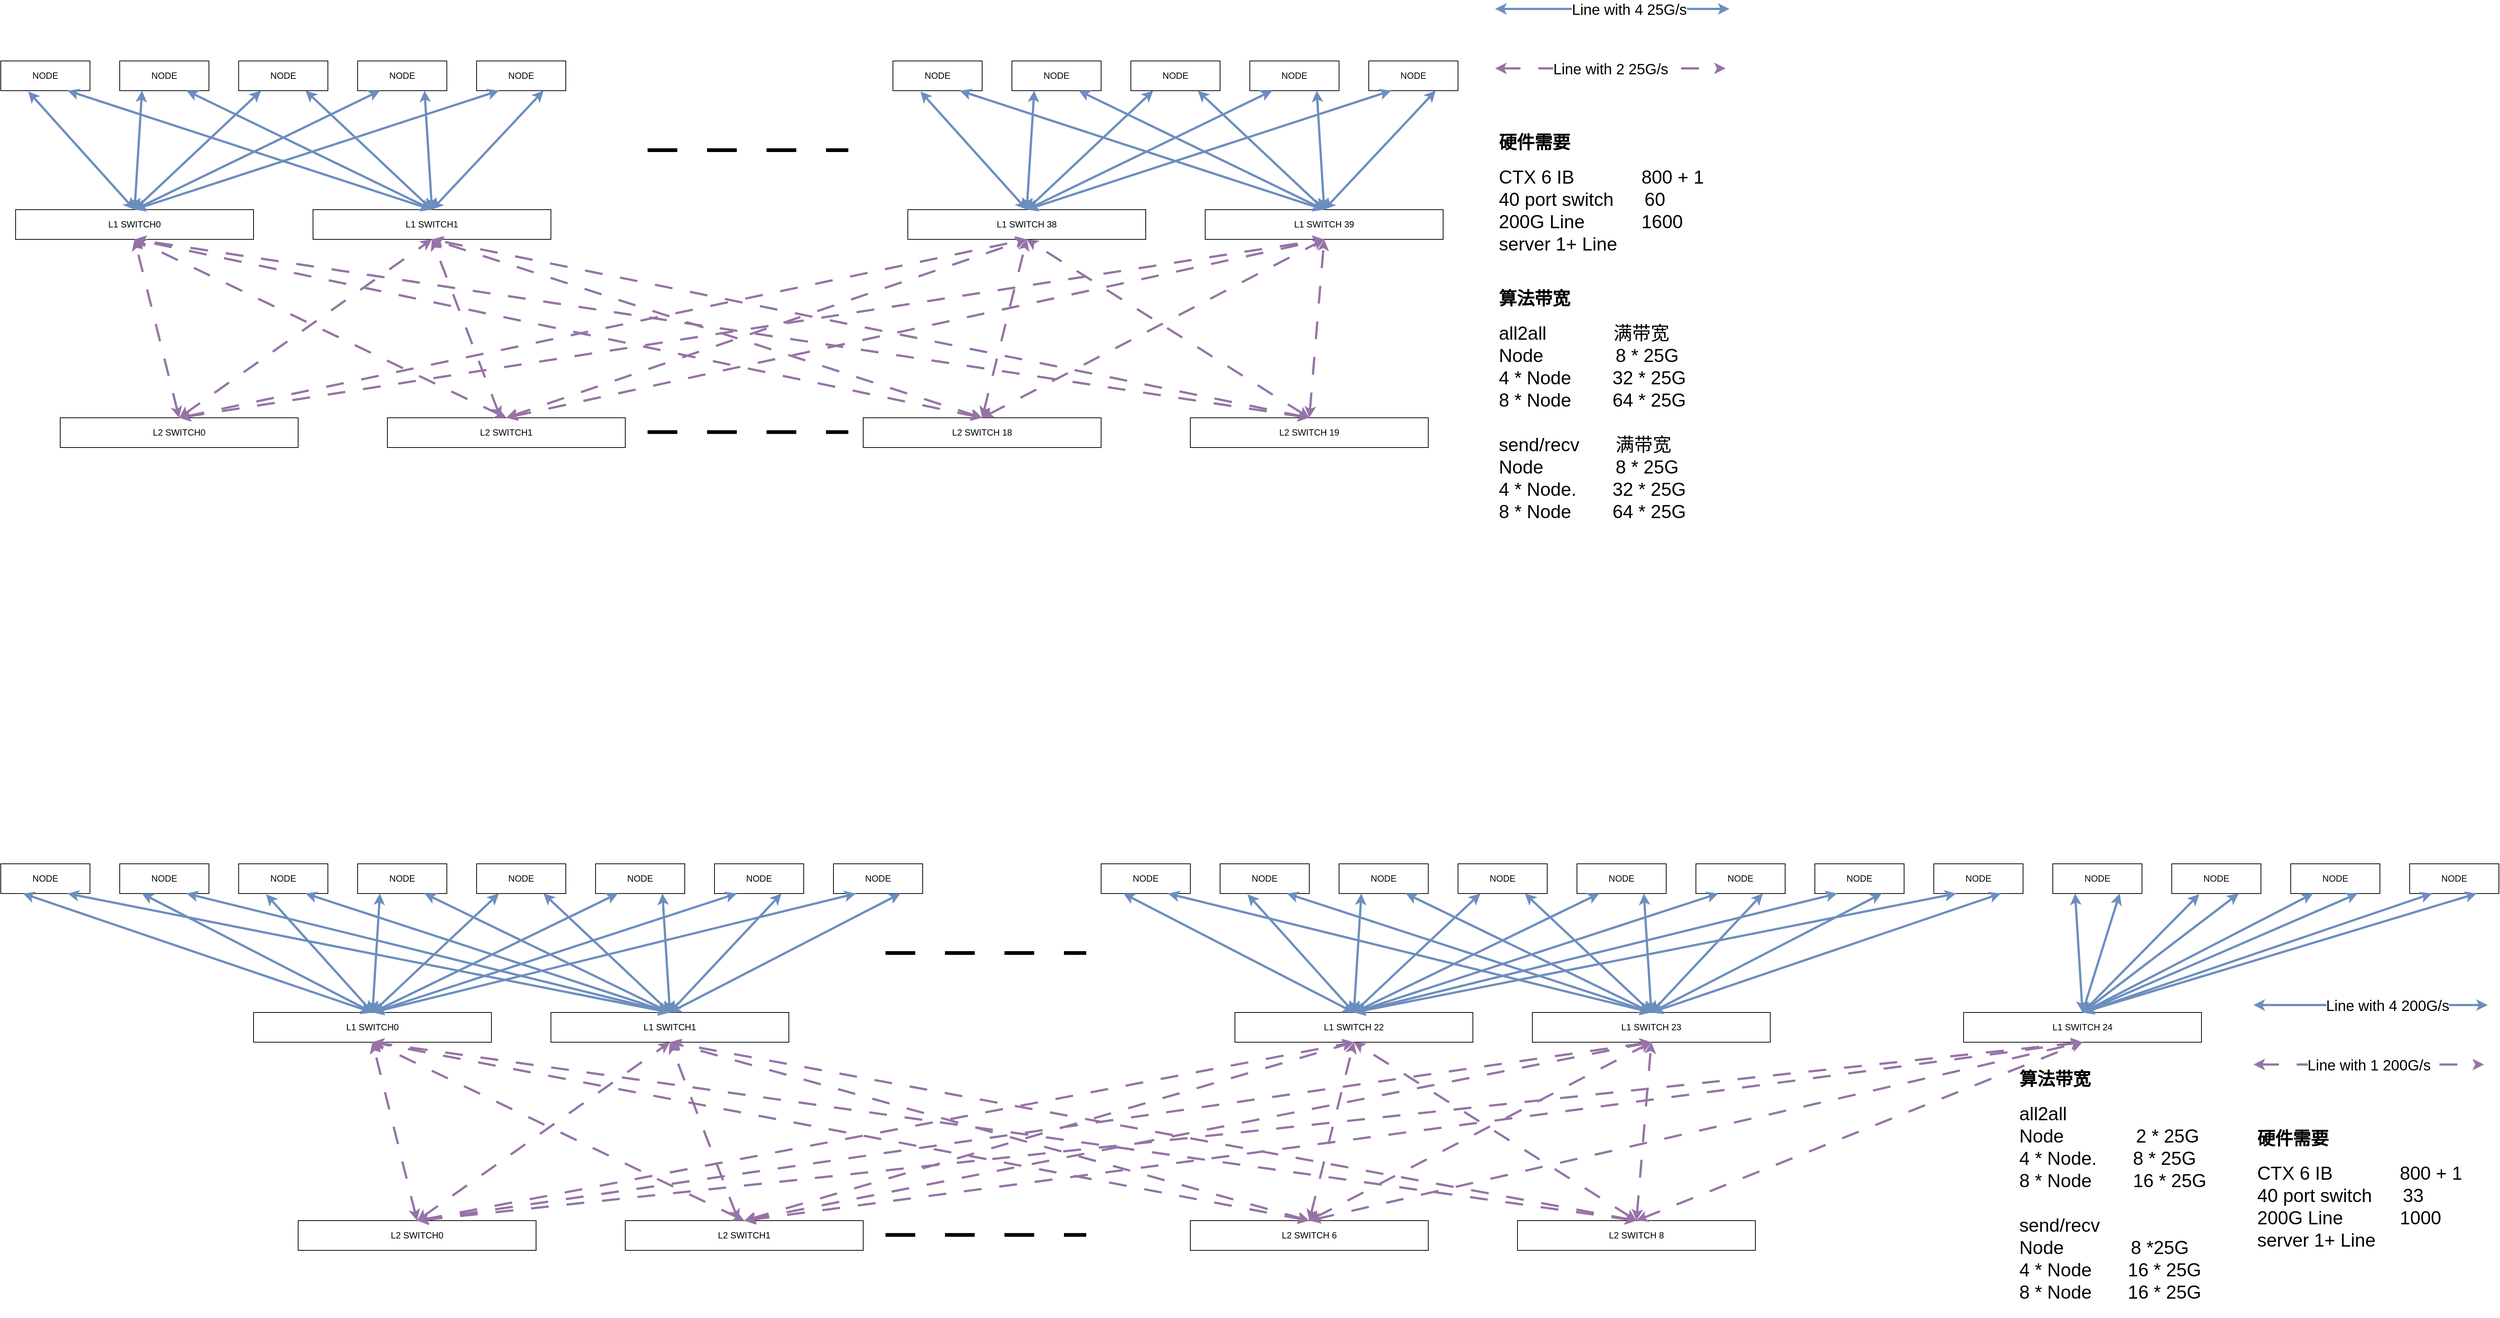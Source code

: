 <mxfile version="21.3.7" type="github">
  <diagram name="Page-1" id="y91M_qhP0_XLDetESHHj">
    <mxGraphModel dx="1841" dy="2135" grid="1" gridSize="10" guides="1" tooltips="1" connect="1" arrows="1" fold="1" page="1" pageScale="1" pageWidth="850" pageHeight="1100" math="0" shadow="0">
      <root>
        <mxCell id="0" />
        <mxCell id="1" parent="0" />
        <mxCell id="rMuPhSQedwrYlNpY_E_n-1" value="NODE" style="rounded=0;whiteSpace=wrap;html=1;" parent="1" vertex="1">
          <mxGeometry x="40" y="80" width="120" height="40" as="geometry" />
        </mxCell>
        <mxCell id="rMuPhSQedwrYlNpY_E_n-3" value="NODE" style="rounded=0;whiteSpace=wrap;html=1;" parent="1" vertex="1">
          <mxGeometry x="200" y="80" width="120" height="40" as="geometry" />
        </mxCell>
        <mxCell id="rMuPhSQedwrYlNpY_E_n-4" value="NODE" style="rounded=0;whiteSpace=wrap;html=1;" parent="1" vertex="1">
          <mxGeometry x="360" y="80" width="120" height="40" as="geometry" />
        </mxCell>
        <mxCell id="rMuPhSQedwrYlNpY_E_n-5" value="NODE" style="rounded=0;whiteSpace=wrap;html=1;" parent="1" vertex="1">
          <mxGeometry x="520" y="80" width="120" height="40" as="geometry" />
        </mxCell>
        <mxCell id="rMuPhSQedwrYlNpY_E_n-6" value="NODE" style="rounded=0;whiteSpace=wrap;html=1;" parent="1" vertex="1">
          <mxGeometry x="680" y="80" width="120" height="40" as="geometry" />
        </mxCell>
        <mxCell id="rMuPhSQedwrYlNpY_E_n-7" value="L1 SWITCH0" style="rounded=0;whiteSpace=wrap;html=1;" parent="1" vertex="1">
          <mxGeometry x="60" y="280" width="320" height="40" as="geometry" />
        </mxCell>
        <mxCell id="rMuPhSQedwrYlNpY_E_n-8" value="L1 SWITCH1" style="rounded=0;whiteSpace=wrap;html=1;" parent="1" vertex="1">
          <mxGeometry x="460" y="280" width="320" height="40" as="geometry" />
        </mxCell>
        <mxCell id="rMuPhSQedwrYlNpY_E_n-10" value="" style="endArrow=classic;startArrow=classic;html=1;rounded=0;entryX=0.308;entryY=1.025;entryDx=0;entryDy=0;entryPerimeter=0;exitX=0.5;exitY=0;exitDx=0;exitDy=0;fillColor=#dae8fc;strokeColor=#6c8ebf;strokeWidth=3;" parent="1" source="rMuPhSQedwrYlNpY_E_n-7" target="rMuPhSQedwrYlNpY_E_n-1" edge="1">
          <mxGeometry width="50" height="50" relative="1" as="geometry">
            <mxPoint x="400" y="610" as="sourcePoint" />
            <mxPoint x="450" y="560" as="targetPoint" />
          </mxGeometry>
        </mxCell>
        <mxCell id="rMuPhSQedwrYlNpY_E_n-12" value="" style="endArrow=classic;startArrow=classic;html=1;rounded=0;entryX=0.75;entryY=1;entryDx=0;entryDy=0;exitX=0.5;exitY=0;exitDx=0;exitDy=0;fillColor=#dae8fc;strokeColor=#6c8ebf;strokeWidth=3;" parent="1" source="rMuPhSQedwrYlNpY_E_n-8" target="rMuPhSQedwrYlNpY_E_n-1" edge="1">
          <mxGeometry width="50" height="50" relative="1" as="geometry">
            <mxPoint x="150" y="210" as="sourcePoint" />
            <mxPoint x="87" y="131" as="targetPoint" />
          </mxGeometry>
        </mxCell>
        <mxCell id="rMuPhSQedwrYlNpY_E_n-13" value="" style="endArrow=classic;startArrow=classic;html=1;rounded=0;entryX=0.25;entryY=1;entryDx=0;entryDy=0;exitX=0.5;exitY=0;exitDx=0;exitDy=0;fillColor=#dae8fc;strokeColor=#6c8ebf;strokeWidth=3;" parent="1" source="rMuPhSQedwrYlNpY_E_n-7" target="rMuPhSQedwrYlNpY_E_n-3" edge="1">
          <mxGeometry width="50" height="50" relative="1" as="geometry">
            <mxPoint x="519" y="209" as="sourcePoint" />
            <mxPoint x="140" y="130" as="targetPoint" />
          </mxGeometry>
        </mxCell>
        <mxCell id="rMuPhSQedwrYlNpY_E_n-14" value="" style="endArrow=classic;startArrow=classic;html=1;rounded=0;entryX=0.75;entryY=1;entryDx=0;entryDy=0;exitX=0.5;exitY=0;exitDx=0;exitDy=0;fillColor=#dae8fc;strokeColor=#6c8ebf;strokeWidth=3;" parent="1" source="rMuPhSQedwrYlNpY_E_n-8" target="rMuPhSQedwrYlNpY_E_n-3" edge="1">
          <mxGeometry width="50" height="50" relative="1" as="geometry">
            <mxPoint x="519" y="209" as="sourcePoint" />
            <mxPoint x="140" y="130" as="targetPoint" />
          </mxGeometry>
        </mxCell>
        <mxCell id="rMuPhSQedwrYlNpY_E_n-15" value="" style="endArrow=classic;startArrow=classic;html=1;rounded=0;entryX=0.25;entryY=1;entryDx=0;entryDy=0;exitX=0.5;exitY=0;exitDx=0;exitDy=0;fillColor=#dae8fc;strokeColor=#6c8ebf;strokeWidth=3;" parent="1" source="rMuPhSQedwrYlNpY_E_n-7" target="rMuPhSQedwrYlNpY_E_n-4" edge="1">
          <mxGeometry width="50" height="50" relative="1" as="geometry">
            <mxPoint x="550" y="210" as="sourcePoint" />
            <mxPoint x="140" y="130" as="targetPoint" />
          </mxGeometry>
        </mxCell>
        <mxCell id="rMuPhSQedwrYlNpY_E_n-16" value="" style="endArrow=classic;startArrow=classic;html=1;rounded=0;entryX=0.75;entryY=1;entryDx=0;entryDy=0;exitX=0.5;exitY=0;exitDx=0;exitDy=0;fillColor=#dae8fc;strokeColor=#6c8ebf;strokeWidth=3;" parent="1" source="rMuPhSQedwrYlNpY_E_n-8" target="rMuPhSQedwrYlNpY_E_n-4" edge="1">
          <mxGeometry width="50" height="50" relative="1" as="geometry">
            <mxPoint x="550" y="210" as="sourcePoint" />
            <mxPoint x="140" y="130" as="targetPoint" />
          </mxGeometry>
        </mxCell>
        <mxCell id="rMuPhSQedwrYlNpY_E_n-17" value="" style="endArrow=classic;startArrow=classic;html=1;rounded=0;entryX=0.25;entryY=1;entryDx=0;entryDy=0;exitX=0.5;exitY=0;exitDx=0;exitDy=0;fillColor=#dae8fc;strokeColor=#6c8ebf;strokeWidth=3;" parent="1" source="rMuPhSQedwrYlNpY_E_n-7" target="rMuPhSQedwrYlNpY_E_n-5" edge="1">
          <mxGeometry width="50" height="50" relative="1" as="geometry">
            <mxPoint x="550" y="210" as="sourcePoint" />
            <mxPoint x="300" y="130" as="targetPoint" />
          </mxGeometry>
        </mxCell>
        <mxCell id="rMuPhSQedwrYlNpY_E_n-18" value="" style="endArrow=classic;startArrow=classic;html=1;rounded=0;entryX=0.25;entryY=1;entryDx=0;entryDy=0;fillColor=#dae8fc;strokeColor=#6c8ebf;strokeWidth=3;exitX=0.5;exitY=0;exitDx=0;exitDy=0;" parent="1" source="rMuPhSQedwrYlNpY_E_n-7" target="rMuPhSQedwrYlNpY_E_n-6" edge="1">
          <mxGeometry width="50" height="50" relative="1" as="geometry">
            <mxPoint x="300" y="200" as="sourcePoint" />
            <mxPoint x="560" y="130" as="targetPoint" />
          </mxGeometry>
        </mxCell>
        <mxCell id="rMuPhSQedwrYlNpY_E_n-19" value="" style="endArrow=classic;startArrow=classic;html=1;rounded=0;entryX=0.75;entryY=1;entryDx=0;entryDy=0;exitX=0.5;exitY=0;exitDx=0;exitDy=0;fillColor=#dae8fc;strokeColor=#6c8ebf;strokeWidth=3;" parent="1" source="rMuPhSQedwrYlNpY_E_n-8" target="rMuPhSQedwrYlNpY_E_n-5" edge="1">
          <mxGeometry width="50" height="50" relative="1" as="geometry">
            <mxPoint x="630" y="210" as="sourcePoint" />
            <mxPoint x="460" y="130" as="targetPoint" />
          </mxGeometry>
        </mxCell>
        <mxCell id="rMuPhSQedwrYlNpY_E_n-20" value="" style="endArrow=classic;startArrow=classic;html=1;rounded=0;entryX=0.75;entryY=1;entryDx=0;entryDy=0;exitX=0.5;exitY=0;exitDx=0;exitDy=0;fillColor=#dae8fc;strokeColor=#6c8ebf;strokeWidth=3;" parent="1" source="rMuPhSQedwrYlNpY_E_n-8" target="rMuPhSQedwrYlNpY_E_n-6" edge="1">
          <mxGeometry width="50" height="50" relative="1" as="geometry">
            <mxPoint x="710" y="210" as="sourcePoint" />
            <mxPoint x="620" y="130" as="targetPoint" />
          </mxGeometry>
        </mxCell>
        <mxCell id="rMuPhSQedwrYlNpY_E_n-21" value="NODE" style="rounded=0;whiteSpace=wrap;html=1;" parent="1" vertex="1">
          <mxGeometry x="1240" y="80" width="120" height="40" as="geometry" />
        </mxCell>
        <mxCell id="rMuPhSQedwrYlNpY_E_n-22" value="NODE" style="rounded=0;whiteSpace=wrap;html=1;" parent="1" vertex="1">
          <mxGeometry x="1400" y="80" width="120" height="40" as="geometry" />
        </mxCell>
        <mxCell id="rMuPhSQedwrYlNpY_E_n-23" value="NODE" style="rounded=0;whiteSpace=wrap;html=1;" parent="1" vertex="1">
          <mxGeometry x="1560" y="80" width="120" height="40" as="geometry" />
        </mxCell>
        <mxCell id="rMuPhSQedwrYlNpY_E_n-24" value="NODE" style="rounded=0;whiteSpace=wrap;html=1;" parent="1" vertex="1">
          <mxGeometry x="1720" y="80" width="120" height="40" as="geometry" />
        </mxCell>
        <mxCell id="rMuPhSQedwrYlNpY_E_n-25" value="NODE" style="rounded=0;whiteSpace=wrap;html=1;" parent="1" vertex="1">
          <mxGeometry x="1880" y="80" width="120" height="40" as="geometry" />
        </mxCell>
        <mxCell id="rMuPhSQedwrYlNpY_E_n-26" value="L1 SWITCH 38" style="rounded=0;whiteSpace=wrap;html=1;" parent="1" vertex="1">
          <mxGeometry x="1260" y="280" width="320" height="40" as="geometry" />
        </mxCell>
        <mxCell id="rMuPhSQedwrYlNpY_E_n-27" value="L1 SWITCH 39" style="rounded=0;whiteSpace=wrap;html=1;" parent="1" vertex="1">
          <mxGeometry x="1660" y="280" width="320" height="40" as="geometry" />
        </mxCell>
        <mxCell id="rMuPhSQedwrYlNpY_E_n-28" value="" style="endArrow=classic;startArrow=classic;html=1;rounded=0;entryX=0.308;entryY=1.025;entryDx=0;entryDy=0;entryPerimeter=0;exitX=0.5;exitY=0;exitDx=0;exitDy=0;fillColor=#dae8fc;strokeColor=#6c8ebf;strokeWidth=3;" parent="1" source="rMuPhSQedwrYlNpY_E_n-26" target="rMuPhSQedwrYlNpY_E_n-21" edge="1">
          <mxGeometry width="50" height="50" relative="1" as="geometry">
            <mxPoint x="1600" y="610" as="sourcePoint" />
            <mxPoint x="1650" y="560" as="targetPoint" />
          </mxGeometry>
        </mxCell>
        <mxCell id="rMuPhSQedwrYlNpY_E_n-29" value="" style="endArrow=classic;startArrow=classic;html=1;rounded=0;entryX=0.75;entryY=1;entryDx=0;entryDy=0;exitX=0.5;exitY=0;exitDx=0;exitDy=0;fillColor=#dae8fc;strokeColor=#6c8ebf;strokeWidth=3;" parent="1" source="rMuPhSQedwrYlNpY_E_n-27" target="rMuPhSQedwrYlNpY_E_n-21" edge="1">
          <mxGeometry width="50" height="50" relative="1" as="geometry">
            <mxPoint x="1350" y="210" as="sourcePoint" />
            <mxPoint x="1287" y="131" as="targetPoint" />
          </mxGeometry>
        </mxCell>
        <mxCell id="rMuPhSQedwrYlNpY_E_n-30" value="" style="endArrow=classic;startArrow=classic;html=1;rounded=0;entryX=0.25;entryY=1;entryDx=0;entryDy=0;exitX=0.5;exitY=0;exitDx=0;exitDy=0;fillColor=#dae8fc;strokeColor=#6c8ebf;strokeWidth=3;" parent="1" source="rMuPhSQedwrYlNpY_E_n-26" target="rMuPhSQedwrYlNpY_E_n-22" edge="1">
          <mxGeometry width="50" height="50" relative="1" as="geometry">
            <mxPoint x="1719" y="209" as="sourcePoint" />
            <mxPoint x="1340" y="130" as="targetPoint" />
          </mxGeometry>
        </mxCell>
        <mxCell id="rMuPhSQedwrYlNpY_E_n-31" value="" style="endArrow=classic;startArrow=classic;html=1;rounded=0;entryX=0.75;entryY=1;entryDx=0;entryDy=0;exitX=0.5;exitY=0;exitDx=0;exitDy=0;fillColor=#dae8fc;strokeColor=#6c8ebf;strokeWidth=3;" parent="1" source="rMuPhSQedwrYlNpY_E_n-27" target="rMuPhSQedwrYlNpY_E_n-22" edge="1">
          <mxGeometry width="50" height="50" relative="1" as="geometry">
            <mxPoint x="1719" y="209" as="sourcePoint" />
            <mxPoint x="1340" y="130" as="targetPoint" />
          </mxGeometry>
        </mxCell>
        <mxCell id="rMuPhSQedwrYlNpY_E_n-32" value="" style="endArrow=classic;startArrow=classic;html=1;rounded=0;entryX=0.25;entryY=1;entryDx=0;entryDy=0;exitX=0.5;exitY=0;exitDx=0;exitDy=0;fillColor=#dae8fc;strokeColor=#6c8ebf;strokeWidth=3;" parent="1" source="rMuPhSQedwrYlNpY_E_n-26" target="rMuPhSQedwrYlNpY_E_n-23" edge="1">
          <mxGeometry width="50" height="50" relative="1" as="geometry">
            <mxPoint x="1750" y="210" as="sourcePoint" />
            <mxPoint x="1340" y="130" as="targetPoint" />
          </mxGeometry>
        </mxCell>
        <mxCell id="rMuPhSQedwrYlNpY_E_n-33" value="" style="endArrow=classic;startArrow=classic;html=1;rounded=0;entryX=0.75;entryY=1;entryDx=0;entryDy=0;exitX=0.5;exitY=0;exitDx=0;exitDy=0;fillColor=#dae8fc;strokeColor=#6c8ebf;strokeWidth=3;" parent="1" source="rMuPhSQedwrYlNpY_E_n-27" target="rMuPhSQedwrYlNpY_E_n-23" edge="1">
          <mxGeometry width="50" height="50" relative="1" as="geometry">
            <mxPoint x="1750" y="210" as="sourcePoint" />
            <mxPoint x="1340" y="130" as="targetPoint" />
          </mxGeometry>
        </mxCell>
        <mxCell id="rMuPhSQedwrYlNpY_E_n-34" value="" style="endArrow=classic;startArrow=classic;html=1;rounded=0;entryX=0.25;entryY=1;entryDx=0;entryDy=0;exitX=0.5;exitY=0;exitDx=0;exitDy=0;fillColor=#dae8fc;strokeColor=#6c8ebf;strokeWidth=3;" parent="1" source="rMuPhSQedwrYlNpY_E_n-26" target="rMuPhSQedwrYlNpY_E_n-24" edge="1">
          <mxGeometry width="50" height="50" relative="1" as="geometry">
            <mxPoint x="1750" y="210" as="sourcePoint" />
            <mxPoint x="1500" y="130" as="targetPoint" />
          </mxGeometry>
        </mxCell>
        <mxCell id="rMuPhSQedwrYlNpY_E_n-35" value="" style="endArrow=classic;startArrow=classic;html=1;rounded=0;entryX=0.25;entryY=1;entryDx=0;entryDy=0;fillColor=#dae8fc;strokeColor=#6c8ebf;strokeWidth=3;exitX=0.5;exitY=0;exitDx=0;exitDy=0;" parent="1" source="rMuPhSQedwrYlNpY_E_n-26" target="rMuPhSQedwrYlNpY_E_n-25" edge="1">
          <mxGeometry width="50" height="50" relative="1" as="geometry">
            <mxPoint x="1500" y="200" as="sourcePoint" />
            <mxPoint x="1760" y="130" as="targetPoint" />
          </mxGeometry>
        </mxCell>
        <mxCell id="rMuPhSQedwrYlNpY_E_n-36" value="" style="endArrow=classic;startArrow=classic;html=1;rounded=0;entryX=0.75;entryY=1;entryDx=0;entryDy=0;exitX=0.5;exitY=0;exitDx=0;exitDy=0;fillColor=#dae8fc;strokeColor=#6c8ebf;strokeWidth=3;" parent="1" source="rMuPhSQedwrYlNpY_E_n-27" target="rMuPhSQedwrYlNpY_E_n-24" edge="1">
          <mxGeometry width="50" height="50" relative="1" as="geometry">
            <mxPoint x="1830" y="210" as="sourcePoint" />
            <mxPoint x="1660" y="130" as="targetPoint" />
          </mxGeometry>
        </mxCell>
        <mxCell id="rMuPhSQedwrYlNpY_E_n-37" value="" style="endArrow=classic;startArrow=classic;html=1;rounded=0;entryX=0.75;entryY=1;entryDx=0;entryDy=0;exitX=0.5;exitY=0;exitDx=0;exitDy=0;fillColor=#dae8fc;strokeColor=#6c8ebf;strokeWidth=3;" parent="1" source="rMuPhSQedwrYlNpY_E_n-27" target="rMuPhSQedwrYlNpY_E_n-25" edge="1">
          <mxGeometry width="50" height="50" relative="1" as="geometry">
            <mxPoint x="1910" y="210" as="sourcePoint" />
            <mxPoint x="1820" y="130" as="targetPoint" />
          </mxGeometry>
        </mxCell>
        <mxCell id="rMuPhSQedwrYlNpY_E_n-38" value="" style="endArrow=none;dashed=1;html=1;rounded=0;dashPattern=8 8;strokeWidth=5;" parent="1" edge="1">
          <mxGeometry width="50" height="50" relative="1" as="geometry">
            <mxPoint x="910" y="200" as="sourcePoint" />
            <mxPoint x="1180" y="200" as="targetPoint" />
          </mxGeometry>
        </mxCell>
        <mxCell id="rMuPhSQedwrYlNpY_E_n-39" value="L2 SWITCH0" style="rounded=0;whiteSpace=wrap;html=1;" parent="1" vertex="1">
          <mxGeometry x="120" y="560" width="320" height="40" as="geometry" />
        </mxCell>
        <mxCell id="rMuPhSQedwrYlNpY_E_n-40" value="L2 SWITCH1" style="rounded=0;whiteSpace=wrap;html=1;" parent="1" vertex="1">
          <mxGeometry x="560" y="560" width="320" height="40" as="geometry" />
        </mxCell>
        <mxCell id="rMuPhSQedwrYlNpY_E_n-41" value="L2 SWITCH 18" style="rounded=0;whiteSpace=wrap;html=1;" parent="1" vertex="1">
          <mxGeometry x="1200" y="560" width="320" height="40" as="geometry" />
        </mxCell>
        <mxCell id="rMuPhSQedwrYlNpY_E_n-42" value="L2 SWITCH 19" style="rounded=0;whiteSpace=wrap;html=1;" parent="1" vertex="1">
          <mxGeometry x="1640" y="560" width="320" height="40" as="geometry" />
        </mxCell>
        <mxCell id="rMuPhSQedwrYlNpY_E_n-43" value="" style="endArrow=classic;startArrow=classic;html=1;rounded=0;entryX=0.5;entryY=1;entryDx=0;entryDy=0;exitX=0.5;exitY=0;exitDx=0;exitDy=0;fillColor=#e1d5e7;strokeColor=#9673a6;strokeWidth=3;dashed=1;dashPattern=8 8;" parent="1" source="rMuPhSQedwrYlNpY_E_n-39" target="rMuPhSQedwrYlNpY_E_n-7" edge="1">
          <mxGeometry width="50" height="50" relative="1" as="geometry">
            <mxPoint x="630" y="290" as="sourcePoint" />
            <mxPoint x="140" y="130" as="targetPoint" />
          </mxGeometry>
        </mxCell>
        <mxCell id="rMuPhSQedwrYlNpY_E_n-44" value="" style="endArrow=classic;startArrow=classic;html=1;rounded=0;entryX=0.5;entryY=1;entryDx=0;entryDy=0;exitX=0.5;exitY=0;exitDx=0;exitDy=0;fillColor=#e1d5e7;strokeColor=#9673a6;strokeWidth=3;dashed=1;dashPattern=8 8;" parent="1" source="rMuPhSQedwrYlNpY_E_n-40" target="rMuPhSQedwrYlNpY_E_n-7" edge="1">
          <mxGeometry width="50" height="50" relative="1" as="geometry">
            <mxPoint x="370" y="570" as="sourcePoint" />
            <mxPoint x="230" y="330" as="targetPoint" />
          </mxGeometry>
        </mxCell>
        <mxCell id="rMuPhSQedwrYlNpY_E_n-45" value="" style="endArrow=classic;startArrow=classic;html=1;rounded=0;entryX=0.5;entryY=1;entryDx=0;entryDy=0;exitX=0.5;exitY=0;exitDx=0;exitDy=0;fillColor=#e1d5e7;strokeColor=#9673a6;strokeWidth=3;dashed=1;dashPattern=8 8;" parent="1" source="rMuPhSQedwrYlNpY_E_n-41" target="rMuPhSQedwrYlNpY_E_n-7" edge="1">
          <mxGeometry width="50" height="50" relative="1" as="geometry">
            <mxPoint x="810" y="570" as="sourcePoint" />
            <mxPoint x="230" y="330" as="targetPoint" />
          </mxGeometry>
        </mxCell>
        <mxCell id="rMuPhSQedwrYlNpY_E_n-46" value="" style="endArrow=classic;startArrow=classic;html=1;rounded=0;entryX=0.5;entryY=1;entryDx=0;entryDy=0;exitX=0.5;exitY=0;exitDx=0;exitDy=0;fillColor=#e1d5e7;strokeColor=#9673a6;strokeWidth=3;dashed=1;dashPattern=8 8;" parent="1" source="rMuPhSQedwrYlNpY_E_n-42" target="rMuPhSQedwrYlNpY_E_n-7" edge="1">
          <mxGeometry width="50" height="50" relative="1" as="geometry">
            <mxPoint x="1370" y="570" as="sourcePoint" />
            <mxPoint x="230" y="330" as="targetPoint" />
          </mxGeometry>
        </mxCell>
        <mxCell id="rMuPhSQedwrYlNpY_E_n-47" value="" style="endArrow=none;dashed=1;html=1;rounded=0;dashPattern=8 8;strokeWidth=5;" parent="1" edge="1">
          <mxGeometry width="50" height="50" relative="1" as="geometry">
            <mxPoint x="910" y="579.23" as="sourcePoint" />
            <mxPoint x="1180" y="579.23" as="targetPoint" />
          </mxGeometry>
        </mxCell>
        <mxCell id="rMuPhSQedwrYlNpY_E_n-48" value="" style="endArrow=classic;startArrow=classic;html=1;rounded=0;entryX=0.5;entryY=1;entryDx=0;entryDy=0;exitX=0.5;exitY=0;exitDx=0;exitDy=0;fillColor=#e1d5e7;strokeColor=#9673a6;strokeWidth=3;dashed=1;dashPattern=8 8;" parent="1" source="rMuPhSQedwrYlNpY_E_n-39" target="rMuPhSQedwrYlNpY_E_n-8" edge="1">
          <mxGeometry width="50" height="50" relative="1" as="geometry">
            <mxPoint x="290" y="570" as="sourcePoint" />
            <mxPoint x="230" y="330" as="targetPoint" />
          </mxGeometry>
        </mxCell>
        <mxCell id="rMuPhSQedwrYlNpY_E_n-49" value="" style="endArrow=classic;startArrow=classic;html=1;rounded=0;entryX=0.5;entryY=1;entryDx=0;entryDy=0;fillColor=#e1d5e7;strokeColor=#9673a6;strokeWidth=3;dashed=1;dashPattern=8 8;" parent="1" target="rMuPhSQedwrYlNpY_E_n-26" edge="1">
          <mxGeometry width="50" height="50" relative="1" as="geometry">
            <mxPoint x="280" y="560" as="sourcePoint" />
            <mxPoint x="630" y="330" as="targetPoint" />
          </mxGeometry>
        </mxCell>
        <mxCell id="rMuPhSQedwrYlNpY_E_n-50" value="" style="endArrow=classic;startArrow=classic;html=1;rounded=0;entryX=0.5;entryY=1;entryDx=0;entryDy=0;fillColor=#e1d5e7;strokeColor=#9673a6;strokeWidth=3;exitX=0.5;exitY=0;exitDx=0;exitDy=0;dashed=1;dashPattern=8 8;" parent="1" source="rMuPhSQedwrYlNpY_E_n-39" target="rMuPhSQedwrYlNpY_E_n-27" edge="1">
          <mxGeometry width="50" height="50" relative="1" as="geometry">
            <mxPoint x="280" y="560" as="sourcePoint" />
            <mxPoint x="1430" y="330" as="targetPoint" />
          </mxGeometry>
        </mxCell>
        <mxCell id="rMuPhSQedwrYlNpY_E_n-51" value="" style="endArrow=classic;startArrow=classic;html=1;rounded=0;entryX=0.5;entryY=1;entryDx=0;entryDy=0;fillColor=#e1d5e7;strokeColor=#9673a6;strokeWidth=3;dashed=1;dashPattern=8 8;" parent="1" source="rMuPhSQedwrYlNpY_E_n-40" target="rMuPhSQedwrYlNpY_E_n-8" edge="1">
          <mxGeometry width="50" height="50" relative="1" as="geometry">
            <mxPoint x="290" y="570" as="sourcePoint" />
            <mxPoint x="1430" y="330" as="targetPoint" />
          </mxGeometry>
        </mxCell>
        <mxCell id="rMuPhSQedwrYlNpY_E_n-52" value="" style="endArrow=classic;startArrow=classic;html=1;rounded=0;entryX=0.5;entryY=1;entryDx=0;entryDy=0;fillColor=#e1d5e7;strokeColor=#9673a6;strokeWidth=3;exitX=0.5;exitY=0;exitDx=0;exitDy=0;dashed=1;dashPattern=8 8;" parent="1" source="rMuPhSQedwrYlNpY_E_n-40" target="rMuPhSQedwrYlNpY_E_n-26" edge="1">
          <mxGeometry width="50" height="50" relative="1" as="geometry">
            <mxPoint x="722" y="570" as="sourcePoint" />
            <mxPoint x="630" y="330" as="targetPoint" />
          </mxGeometry>
        </mxCell>
        <mxCell id="rMuPhSQedwrYlNpY_E_n-53" value="" style="endArrow=classic;startArrow=classic;html=1;rounded=0;entryX=0.5;entryY=1;entryDx=0;entryDy=0;fillColor=#e1d5e7;strokeColor=#9673a6;strokeWidth=3;exitX=0.5;exitY=0;exitDx=0;exitDy=0;dashed=1;dashPattern=8 8;" parent="1" source="rMuPhSQedwrYlNpY_E_n-40" target="rMuPhSQedwrYlNpY_E_n-27" edge="1">
          <mxGeometry width="50" height="50" relative="1" as="geometry">
            <mxPoint x="730" y="570" as="sourcePoint" />
            <mxPoint x="1430" y="330" as="targetPoint" />
          </mxGeometry>
        </mxCell>
        <mxCell id="rMuPhSQedwrYlNpY_E_n-54" value="" style="endArrow=classic;startArrow=classic;html=1;rounded=0;entryX=0.5;entryY=1;entryDx=0;entryDy=0;fillColor=#e1d5e7;strokeColor=#9673a6;strokeWidth=3;exitX=0.5;exitY=0;exitDx=0;exitDy=0;dashed=1;dashPattern=8 8;" parent="1" source="rMuPhSQedwrYlNpY_E_n-41" target="rMuPhSQedwrYlNpY_E_n-26" edge="1">
          <mxGeometry width="50" height="50" relative="1" as="geometry">
            <mxPoint x="722" y="570" as="sourcePoint" />
            <mxPoint x="630" y="330" as="targetPoint" />
          </mxGeometry>
        </mxCell>
        <mxCell id="rMuPhSQedwrYlNpY_E_n-55" value="" style="endArrow=classic;startArrow=classic;html=1;rounded=0;entryX=0.5;entryY=1;entryDx=0;entryDy=0;fillColor=#e1d5e7;strokeColor=#9673a6;strokeWidth=3;exitX=0.5;exitY=0;exitDx=0;exitDy=0;dashed=1;dashPattern=8 8;" parent="1" source="rMuPhSQedwrYlNpY_E_n-42" target="rMuPhSQedwrYlNpY_E_n-27" edge="1">
          <mxGeometry width="50" height="50" relative="1" as="geometry">
            <mxPoint x="1370" y="570" as="sourcePoint" />
            <mxPoint x="1430" y="330" as="targetPoint" />
          </mxGeometry>
        </mxCell>
        <mxCell id="rMuPhSQedwrYlNpY_E_n-56" value="" style="endArrow=classic;startArrow=classic;html=1;rounded=0;entryX=0.5;entryY=1;entryDx=0;entryDy=0;fillColor=#e1d5e7;strokeColor=#9673a6;strokeWidth=3;exitX=0.5;exitY=0;exitDx=0;exitDy=0;dashed=1;dashPattern=8 8;" parent="1" source="rMuPhSQedwrYlNpY_E_n-41" target="rMuPhSQedwrYlNpY_E_n-27" edge="1">
          <mxGeometry width="50" height="50" relative="1" as="geometry">
            <mxPoint x="1810" y="570" as="sourcePoint" />
            <mxPoint x="1830" y="330" as="targetPoint" />
          </mxGeometry>
        </mxCell>
        <mxCell id="rMuPhSQedwrYlNpY_E_n-57" value="" style="endArrow=classic;startArrow=classic;html=1;rounded=0;entryX=0.5;entryY=1;entryDx=0;entryDy=0;fillColor=#e1d5e7;strokeColor=#9673a6;strokeWidth=3;exitX=0.5;exitY=0;exitDx=0;exitDy=0;dashed=1;dashPattern=8 8;" parent="1" source="rMuPhSQedwrYlNpY_E_n-41" target="rMuPhSQedwrYlNpY_E_n-8" edge="1">
          <mxGeometry width="50" height="50" relative="1" as="geometry">
            <mxPoint x="1310" y="460" as="sourcePoint" />
            <mxPoint x="1830" y="330" as="targetPoint" />
          </mxGeometry>
        </mxCell>
        <mxCell id="rMuPhSQedwrYlNpY_E_n-58" value="" style="endArrow=classic;startArrow=classic;html=1;rounded=0;entryX=0.5;entryY=1;entryDx=0;entryDy=0;fillColor=#e1d5e7;strokeColor=#9673a6;strokeWidth=3;exitX=0.5;exitY=0;exitDx=0;exitDy=0;dashed=1;dashPattern=8 8;" parent="1" source="rMuPhSQedwrYlNpY_E_n-42" target="rMuPhSQedwrYlNpY_E_n-8" edge="1">
          <mxGeometry width="50" height="50" relative="1" as="geometry">
            <mxPoint x="1370" y="570" as="sourcePoint" />
            <mxPoint x="630" y="330" as="targetPoint" />
          </mxGeometry>
        </mxCell>
        <mxCell id="rMuPhSQedwrYlNpY_E_n-59" value="" style="endArrow=classic;startArrow=classic;html=1;rounded=0;entryX=0.5;entryY=1;entryDx=0;entryDy=0;fillColor=#e1d5e7;strokeColor=#9673a6;strokeWidth=3;exitX=0.5;exitY=0;exitDx=0;exitDy=0;dashed=1;dashPattern=8 8;" parent="1" source="rMuPhSQedwrYlNpY_E_n-42" target="rMuPhSQedwrYlNpY_E_n-26" edge="1">
          <mxGeometry width="50" height="50" relative="1" as="geometry">
            <mxPoint x="1370" y="570" as="sourcePoint" />
            <mxPoint x="1430" y="330" as="targetPoint" />
          </mxGeometry>
        </mxCell>
        <mxCell id="rMuPhSQedwrYlNpY_E_n-61" value="&lt;font style=&quot;font-size: 20px;&quot;&gt;Line with 4 25G/s&lt;/font&gt;" style="endArrow=classic;startArrow=classic;html=1;rounded=0;entryX=0.308;entryY=1.025;entryDx=0;entryDy=0;entryPerimeter=0;fillColor=#dae8fc;strokeColor=#6c8ebf;strokeWidth=3;" parent="1" edge="1">
          <mxGeometry x="-0.143" width="50" height="50" relative="1" as="geometry">
            <mxPoint x="2365" y="10" as="sourcePoint" />
            <mxPoint x="2050" y="10" as="targetPoint" />
            <mxPoint as="offset" />
          </mxGeometry>
        </mxCell>
        <mxCell id="rMuPhSQedwrYlNpY_E_n-62" value="&lt;font style=&quot;font-size: 20px;&quot;&gt;Line with 2 25G/s&lt;/font&gt;" style="endArrow=classic;startArrow=classic;html=1;rounded=0;fillColor=#e1d5e7;strokeColor=#9673a6;strokeWidth=3;dashed=1;dashPattern=8 8;" parent="1" edge="1">
          <mxGeometry width="50" height="50" relative="1" as="geometry">
            <mxPoint x="2050" y="90" as="sourcePoint" />
            <mxPoint x="2360" y="90" as="targetPoint" />
          </mxGeometry>
        </mxCell>
        <mxCell id="rMuPhSQedwrYlNpY_E_n-65" value="&lt;h1&gt;硬件需要&lt;/h1&gt;&lt;div style=&quot;font-size: 25px;&quot;&gt;&lt;font style=&quot;font-size: 25px;&quot;&gt;CTX 6 IB&amp;nbsp; &amp;nbsp; &amp;nbsp; &amp;nbsp; &amp;nbsp; &amp;nbsp; &amp;nbsp;800 + 1&lt;/font&gt;&lt;/div&gt;&lt;div style=&quot;font-size: 25px;&quot;&gt;&lt;font style=&quot;font-size: 25px;&quot;&gt;40 port switch&amp;nbsp; &amp;nbsp; &amp;nbsp; 60&lt;/font&gt;&lt;/div&gt;&lt;div style=&quot;font-size: 25px;&quot;&gt;&lt;font style=&quot;font-size: 25px;&quot;&gt;200G Line&amp;nbsp; &amp;nbsp; &amp;nbsp; &amp;nbsp; &amp;nbsp; &amp;nbsp;1600&lt;br&gt;server 1+ Line&lt;/font&gt;&lt;/div&gt;" style="text;html=1;strokeColor=none;fillColor=none;spacing=5;spacingTop=-20;whiteSpace=wrap;overflow=hidden;rounded=0;" parent="1" vertex="1">
          <mxGeometry x="2050" y="170" width="320" height="200" as="geometry" />
        </mxCell>
        <mxCell id="rMuPhSQedwrYlNpY_E_n-66" value="NODE" style="rounded=0;whiteSpace=wrap;html=1;" parent="1" vertex="1">
          <mxGeometry x="360" y="1160" width="120" height="40" as="geometry" />
        </mxCell>
        <mxCell id="rMuPhSQedwrYlNpY_E_n-67" value="NODE" style="rounded=0;whiteSpace=wrap;html=1;" parent="1" vertex="1">
          <mxGeometry x="520" y="1160" width="120" height="40" as="geometry" />
        </mxCell>
        <mxCell id="rMuPhSQedwrYlNpY_E_n-68" value="NODE" style="rounded=0;whiteSpace=wrap;html=1;" parent="1" vertex="1">
          <mxGeometry x="680" y="1160" width="120" height="40" as="geometry" />
        </mxCell>
        <mxCell id="rMuPhSQedwrYlNpY_E_n-69" value="NODE" style="rounded=0;whiteSpace=wrap;html=1;" parent="1" vertex="1">
          <mxGeometry x="840" y="1160" width="120" height="40" as="geometry" />
        </mxCell>
        <mxCell id="rMuPhSQedwrYlNpY_E_n-70" value="NODE" style="rounded=0;whiteSpace=wrap;html=1;" parent="1" vertex="1">
          <mxGeometry x="1000" y="1160" width="120" height="40" as="geometry" />
        </mxCell>
        <mxCell id="rMuPhSQedwrYlNpY_E_n-71" value="L1 SWITCH0" style="rounded=0;whiteSpace=wrap;html=1;" parent="1" vertex="1">
          <mxGeometry x="380" y="1360" width="320" height="40" as="geometry" />
        </mxCell>
        <mxCell id="rMuPhSQedwrYlNpY_E_n-72" value="L1 SWITCH1" style="rounded=0;whiteSpace=wrap;html=1;" parent="1" vertex="1">
          <mxGeometry x="780" y="1360" width="320" height="40" as="geometry" />
        </mxCell>
        <mxCell id="rMuPhSQedwrYlNpY_E_n-73" value="" style="endArrow=classic;startArrow=classic;html=1;rounded=0;entryX=0.308;entryY=1.025;entryDx=0;entryDy=0;entryPerimeter=0;exitX=0.5;exitY=0;exitDx=0;exitDy=0;fillColor=#dae8fc;strokeColor=#6c8ebf;strokeWidth=3;" parent="1" source="rMuPhSQedwrYlNpY_E_n-71" target="rMuPhSQedwrYlNpY_E_n-66" edge="1">
          <mxGeometry width="50" height="50" relative="1" as="geometry">
            <mxPoint x="720" y="1690" as="sourcePoint" />
            <mxPoint x="770" y="1640" as="targetPoint" />
          </mxGeometry>
        </mxCell>
        <mxCell id="rMuPhSQedwrYlNpY_E_n-74" value="" style="endArrow=classic;startArrow=classic;html=1;rounded=0;entryX=0.75;entryY=1;entryDx=0;entryDy=0;exitX=0.5;exitY=0;exitDx=0;exitDy=0;fillColor=#dae8fc;strokeColor=#6c8ebf;strokeWidth=3;" parent="1" source="rMuPhSQedwrYlNpY_E_n-72" target="rMuPhSQedwrYlNpY_E_n-66" edge="1">
          <mxGeometry width="50" height="50" relative="1" as="geometry">
            <mxPoint x="470" y="1290" as="sourcePoint" />
            <mxPoint x="407" y="1211" as="targetPoint" />
          </mxGeometry>
        </mxCell>
        <mxCell id="rMuPhSQedwrYlNpY_E_n-75" value="" style="endArrow=classic;startArrow=classic;html=1;rounded=0;entryX=0.25;entryY=1;entryDx=0;entryDy=0;exitX=0.5;exitY=0;exitDx=0;exitDy=0;fillColor=#dae8fc;strokeColor=#6c8ebf;strokeWidth=3;" parent="1" source="rMuPhSQedwrYlNpY_E_n-71" target="rMuPhSQedwrYlNpY_E_n-67" edge="1">
          <mxGeometry width="50" height="50" relative="1" as="geometry">
            <mxPoint x="839" y="1289" as="sourcePoint" />
            <mxPoint x="460" y="1210" as="targetPoint" />
          </mxGeometry>
        </mxCell>
        <mxCell id="rMuPhSQedwrYlNpY_E_n-76" value="" style="endArrow=classic;startArrow=classic;html=1;rounded=0;entryX=0.75;entryY=1;entryDx=0;entryDy=0;exitX=0.5;exitY=0;exitDx=0;exitDy=0;fillColor=#dae8fc;strokeColor=#6c8ebf;strokeWidth=3;" parent="1" source="rMuPhSQedwrYlNpY_E_n-72" target="rMuPhSQedwrYlNpY_E_n-67" edge="1">
          <mxGeometry width="50" height="50" relative="1" as="geometry">
            <mxPoint x="839" y="1289" as="sourcePoint" />
            <mxPoint x="460" y="1210" as="targetPoint" />
          </mxGeometry>
        </mxCell>
        <mxCell id="rMuPhSQedwrYlNpY_E_n-77" value="" style="endArrow=classic;startArrow=classic;html=1;rounded=0;entryX=0.25;entryY=1;entryDx=0;entryDy=0;exitX=0.5;exitY=0;exitDx=0;exitDy=0;fillColor=#dae8fc;strokeColor=#6c8ebf;strokeWidth=3;" parent="1" source="rMuPhSQedwrYlNpY_E_n-71" target="rMuPhSQedwrYlNpY_E_n-68" edge="1">
          <mxGeometry width="50" height="50" relative="1" as="geometry">
            <mxPoint x="870" y="1290" as="sourcePoint" />
            <mxPoint x="460" y="1210" as="targetPoint" />
          </mxGeometry>
        </mxCell>
        <mxCell id="rMuPhSQedwrYlNpY_E_n-78" value="" style="endArrow=classic;startArrow=classic;html=1;rounded=0;entryX=0.75;entryY=1;entryDx=0;entryDy=0;exitX=0.5;exitY=0;exitDx=0;exitDy=0;fillColor=#dae8fc;strokeColor=#6c8ebf;strokeWidth=3;" parent="1" source="rMuPhSQedwrYlNpY_E_n-72" target="rMuPhSQedwrYlNpY_E_n-68" edge="1">
          <mxGeometry width="50" height="50" relative="1" as="geometry">
            <mxPoint x="870" y="1290" as="sourcePoint" />
            <mxPoint x="460" y="1210" as="targetPoint" />
          </mxGeometry>
        </mxCell>
        <mxCell id="rMuPhSQedwrYlNpY_E_n-79" value="" style="endArrow=classic;startArrow=classic;html=1;rounded=0;entryX=0.25;entryY=1;entryDx=0;entryDy=0;exitX=0.5;exitY=0;exitDx=0;exitDy=0;fillColor=#dae8fc;strokeColor=#6c8ebf;strokeWidth=3;" parent="1" source="rMuPhSQedwrYlNpY_E_n-71" target="rMuPhSQedwrYlNpY_E_n-69" edge="1">
          <mxGeometry width="50" height="50" relative="1" as="geometry">
            <mxPoint x="870" y="1290" as="sourcePoint" />
            <mxPoint x="620" y="1210" as="targetPoint" />
          </mxGeometry>
        </mxCell>
        <mxCell id="rMuPhSQedwrYlNpY_E_n-80" value="" style="endArrow=classic;startArrow=classic;html=1;rounded=0;entryX=0.25;entryY=1;entryDx=0;entryDy=0;fillColor=#dae8fc;strokeColor=#6c8ebf;strokeWidth=3;exitX=0.5;exitY=0;exitDx=0;exitDy=0;" parent="1" source="rMuPhSQedwrYlNpY_E_n-71" target="rMuPhSQedwrYlNpY_E_n-70" edge="1">
          <mxGeometry width="50" height="50" relative="1" as="geometry">
            <mxPoint x="620" y="1280" as="sourcePoint" />
            <mxPoint x="880" y="1210" as="targetPoint" />
          </mxGeometry>
        </mxCell>
        <mxCell id="rMuPhSQedwrYlNpY_E_n-81" value="" style="endArrow=classic;startArrow=classic;html=1;rounded=0;entryX=0.75;entryY=1;entryDx=0;entryDy=0;exitX=0.5;exitY=0;exitDx=0;exitDy=0;fillColor=#dae8fc;strokeColor=#6c8ebf;strokeWidth=3;" parent="1" source="rMuPhSQedwrYlNpY_E_n-72" target="rMuPhSQedwrYlNpY_E_n-69" edge="1">
          <mxGeometry width="50" height="50" relative="1" as="geometry">
            <mxPoint x="950" y="1290" as="sourcePoint" />
            <mxPoint x="780" y="1210" as="targetPoint" />
          </mxGeometry>
        </mxCell>
        <mxCell id="rMuPhSQedwrYlNpY_E_n-82" value="" style="endArrow=classic;startArrow=classic;html=1;rounded=0;entryX=0.75;entryY=1;entryDx=0;entryDy=0;exitX=0.5;exitY=0;exitDx=0;exitDy=0;fillColor=#dae8fc;strokeColor=#6c8ebf;strokeWidth=3;" parent="1" source="rMuPhSQedwrYlNpY_E_n-72" target="rMuPhSQedwrYlNpY_E_n-70" edge="1">
          <mxGeometry width="50" height="50" relative="1" as="geometry">
            <mxPoint x="1030" y="1290" as="sourcePoint" />
            <mxPoint x="940" y="1210" as="targetPoint" />
          </mxGeometry>
        </mxCell>
        <mxCell id="rMuPhSQedwrYlNpY_E_n-83" value="NODE" style="rounded=0;whiteSpace=wrap;html=1;" parent="1" vertex="1">
          <mxGeometry x="1680" y="1160" width="120" height="40" as="geometry" />
        </mxCell>
        <mxCell id="rMuPhSQedwrYlNpY_E_n-84" value="NODE" style="rounded=0;whiteSpace=wrap;html=1;" parent="1" vertex="1">
          <mxGeometry x="1840" y="1160" width="120" height="40" as="geometry" />
        </mxCell>
        <mxCell id="rMuPhSQedwrYlNpY_E_n-85" value="NODE" style="rounded=0;whiteSpace=wrap;html=1;" parent="1" vertex="1">
          <mxGeometry x="2000" y="1160" width="120" height="40" as="geometry" />
        </mxCell>
        <mxCell id="rMuPhSQedwrYlNpY_E_n-86" value="NODE" style="rounded=0;whiteSpace=wrap;html=1;" parent="1" vertex="1">
          <mxGeometry x="2160" y="1160" width="120" height="40" as="geometry" />
        </mxCell>
        <mxCell id="rMuPhSQedwrYlNpY_E_n-87" value="NODE" style="rounded=0;whiteSpace=wrap;html=1;" parent="1" vertex="1">
          <mxGeometry x="2320" y="1160" width="120" height="40" as="geometry" />
        </mxCell>
        <mxCell id="rMuPhSQedwrYlNpY_E_n-88" value="L1 SWITCH 22" style="rounded=0;whiteSpace=wrap;html=1;" parent="1" vertex="1">
          <mxGeometry x="1700" y="1360" width="320" height="40" as="geometry" />
        </mxCell>
        <mxCell id="rMuPhSQedwrYlNpY_E_n-89" value="L1 SWITCH 23" style="rounded=0;whiteSpace=wrap;html=1;" parent="1" vertex="1">
          <mxGeometry x="2100" y="1360" width="320" height="40" as="geometry" />
        </mxCell>
        <mxCell id="rMuPhSQedwrYlNpY_E_n-90" value="" style="endArrow=classic;startArrow=classic;html=1;rounded=0;entryX=0.308;entryY=1.025;entryDx=0;entryDy=0;entryPerimeter=0;exitX=0.5;exitY=0;exitDx=0;exitDy=0;fillColor=#dae8fc;strokeColor=#6c8ebf;strokeWidth=3;" parent="1" source="rMuPhSQedwrYlNpY_E_n-88" target="rMuPhSQedwrYlNpY_E_n-83" edge="1">
          <mxGeometry width="50" height="50" relative="1" as="geometry">
            <mxPoint x="2040" y="1690" as="sourcePoint" />
            <mxPoint x="2090" y="1640" as="targetPoint" />
          </mxGeometry>
        </mxCell>
        <mxCell id="rMuPhSQedwrYlNpY_E_n-91" value="" style="endArrow=classic;startArrow=classic;html=1;rounded=0;entryX=0.75;entryY=1;entryDx=0;entryDy=0;exitX=0.5;exitY=0;exitDx=0;exitDy=0;fillColor=#dae8fc;strokeColor=#6c8ebf;strokeWidth=3;" parent="1" source="rMuPhSQedwrYlNpY_E_n-89" target="rMuPhSQedwrYlNpY_E_n-83" edge="1">
          <mxGeometry width="50" height="50" relative="1" as="geometry">
            <mxPoint x="1790" y="1290" as="sourcePoint" />
            <mxPoint x="1727" y="1211" as="targetPoint" />
          </mxGeometry>
        </mxCell>
        <mxCell id="rMuPhSQedwrYlNpY_E_n-92" value="" style="endArrow=classic;startArrow=classic;html=1;rounded=0;entryX=0.25;entryY=1;entryDx=0;entryDy=0;exitX=0.5;exitY=0;exitDx=0;exitDy=0;fillColor=#dae8fc;strokeColor=#6c8ebf;strokeWidth=3;" parent="1" source="rMuPhSQedwrYlNpY_E_n-88" target="rMuPhSQedwrYlNpY_E_n-84" edge="1">
          <mxGeometry width="50" height="50" relative="1" as="geometry">
            <mxPoint x="2159" y="1289" as="sourcePoint" />
            <mxPoint x="1780" y="1210" as="targetPoint" />
          </mxGeometry>
        </mxCell>
        <mxCell id="rMuPhSQedwrYlNpY_E_n-93" value="" style="endArrow=classic;startArrow=classic;html=1;rounded=0;entryX=0.75;entryY=1;entryDx=0;entryDy=0;exitX=0.5;exitY=0;exitDx=0;exitDy=0;fillColor=#dae8fc;strokeColor=#6c8ebf;strokeWidth=3;" parent="1" source="rMuPhSQedwrYlNpY_E_n-89" target="rMuPhSQedwrYlNpY_E_n-84" edge="1">
          <mxGeometry width="50" height="50" relative="1" as="geometry">
            <mxPoint x="2159" y="1289" as="sourcePoint" />
            <mxPoint x="1780" y="1210" as="targetPoint" />
          </mxGeometry>
        </mxCell>
        <mxCell id="rMuPhSQedwrYlNpY_E_n-94" value="" style="endArrow=classic;startArrow=classic;html=1;rounded=0;entryX=0.25;entryY=1;entryDx=0;entryDy=0;exitX=0.5;exitY=0;exitDx=0;exitDy=0;fillColor=#dae8fc;strokeColor=#6c8ebf;strokeWidth=3;" parent="1" source="rMuPhSQedwrYlNpY_E_n-88" target="rMuPhSQedwrYlNpY_E_n-85" edge="1">
          <mxGeometry width="50" height="50" relative="1" as="geometry">
            <mxPoint x="2190" y="1290" as="sourcePoint" />
            <mxPoint x="1780" y="1210" as="targetPoint" />
          </mxGeometry>
        </mxCell>
        <mxCell id="rMuPhSQedwrYlNpY_E_n-95" value="" style="endArrow=classic;startArrow=classic;html=1;rounded=0;entryX=0.75;entryY=1;entryDx=0;entryDy=0;exitX=0.5;exitY=0;exitDx=0;exitDy=0;fillColor=#dae8fc;strokeColor=#6c8ebf;strokeWidth=3;" parent="1" source="rMuPhSQedwrYlNpY_E_n-89" target="rMuPhSQedwrYlNpY_E_n-85" edge="1">
          <mxGeometry width="50" height="50" relative="1" as="geometry">
            <mxPoint x="2190" y="1290" as="sourcePoint" />
            <mxPoint x="1780" y="1210" as="targetPoint" />
          </mxGeometry>
        </mxCell>
        <mxCell id="rMuPhSQedwrYlNpY_E_n-96" value="" style="endArrow=classic;startArrow=classic;html=1;rounded=0;entryX=0.25;entryY=1;entryDx=0;entryDy=0;exitX=0.5;exitY=0;exitDx=0;exitDy=0;fillColor=#dae8fc;strokeColor=#6c8ebf;strokeWidth=3;" parent="1" source="rMuPhSQedwrYlNpY_E_n-88" target="rMuPhSQedwrYlNpY_E_n-86" edge="1">
          <mxGeometry width="50" height="50" relative="1" as="geometry">
            <mxPoint x="2190" y="1290" as="sourcePoint" />
            <mxPoint x="1940" y="1210" as="targetPoint" />
          </mxGeometry>
        </mxCell>
        <mxCell id="rMuPhSQedwrYlNpY_E_n-97" value="" style="endArrow=classic;startArrow=classic;html=1;rounded=0;entryX=0.25;entryY=1;entryDx=0;entryDy=0;fillColor=#dae8fc;strokeColor=#6c8ebf;strokeWidth=3;exitX=0.5;exitY=0;exitDx=0;exitDy=0;" parent="1" source="rMuPhSQedwrYlNpY_E_n-88" target="rMuPhSQedwrYlNpY_E_n-87" edge="1">
          <mxGeometry width="50" height="50" relative="1" as="geometry">
            <mxPoint x="1940" y="1280" as="sourcePoint" />
            <mxPoint x="2200" y="1210" as="targetPoint" />
          </mxGeometry>
        </mxCell>
        <mxCell id="rMuPhSQedwrYlNpY_E_n-98" value="" style="endArrow=classic;startArrow=classic;html=1;rounded=0;entryX=0.75;entryY=1;entryDx=0;entryDy=0;exitX=0.5;exitY=0;exitDx=0;exitDy=0;fillColor=#dae8fc;strokeColor=#6c8ebf;strokeWidth=3;" parent="1" source="rMuPhSQedwrYlNpY_E_n-89" target="rMuPhSQedwrYlNpY_E_n-86" edge="1">
          <mxGeometry width="50" height="50" relative="1" as="geometry">
            <mxPoint x="2270" y="1290" as="sourcePoint" />
            <mxPoint x="2100" y="1210" as="targetPoint" />
          </mxGeometry>
        </mxCell>
        <mxCell id="rMuPhSQedwrYlNpY_E_n-99" value="" style="endArrow=classic;startArrow=classic;html=1;rounded=0;entryX=0.75;entryY=1;entryDx=0;entryDy=0;exitX=0.5;exitY=0;exitDx=0;exitDy=0;fillColor=#dae8fc;strokeColor=#6c8ebf;strokeWidth=3;" parent="1" source="rMuPhSQedwrYlNpY_E_n-89" target="rMuPhSQedwrYlNpY_E_n-87" edge="1">
          <mxGeometry width="50" height="50" relative="1" as="geometry">
            <mxPoint x="2350" y="1290" as="sourcePoint" />
            <mxPoint x="2260" y="1210" as="targetPoint" />
          </mxGeometry>
        </mxCell>
        <mxCell id="rMuPhSQedwrYlNpY_E_n-100" value="" style="endArrow=none;dashed=1;html=1;rounded=0;dashPattern=8 8;strokeWidth=5;" parent="1" edge="1">
          <mxGeometry width="50" height="50" relative="1" as="geometry">
            <mxPoint x="1230" y="1280" as="sourcePoint" />
            <mxPoint x="1500" y="1280" as="targetPoint" />
          </mxGeometry>
        </mxCell>
        <mxCell id="rMuPhSQedwrYlNpY_E_n-101" value="L2 SWITCH0" style="rounded=0;whiteSpace=wrap;html=1;" parent="1" vertex="1">
          <mxGeometry x="440" y="1640" width="320" height="40" as="geometry" />
        </mxCell>
        <mxCell id="rMuPhSQedwrYlNpY_E_n-102" value="L2 SWITCH1" style="rounded=0;whiteSpace=wrap;html=1;" parent="1" vertex="1">
          <mxGeometry x="880" y="1640" width="320" height="40" as="geometry" />
        </mxCell>
        <mxCell id="rMuPhSQedwrYlNpY_E_n-103" value="L2 SWITCH 6" style="rounded=0;whiteSpace=wrap;html=1;" parent="1" vertex="1">
          <mxGeometry x="1640" y="1640" width="320" height="40" as="geometry" />
        </mxCell>
        <mxCell id="rMuPhSQedwrYlNpY_E_n-104" value="L2 SWITCH 8" style="rounded=0;whiteSpace=wrap;html=1;" parent="1" vertex="1">
          <mxGeometry x="2080" y="1640" width="320" height="40" as="geometry" />
        </mxCell>
        <mxCell id="rMuPhSQedwrYlNpY_E_n-105" value="" style="endArrow=classic;startArrow=classic;html=1;rounded=0;entryX=0.5;entryY=1;entryDx=0;entryDy=0;exitX=0.5;exitY=0;exitDx=0;exitDy=0;fillColor=#e1d5e7;strokeColor=#9673a6;strokeWidth=3;dashed=1;dashPattern=8 8;" parent="1" source="rMuPhSQedwrYlNpY_E_n-101" target="rMuPhSQedwrYlNpY_E_n-71" edge="1">
          <mxGeometry width="50" height="50" relative="1" as="geometry">
            <mxPoint x="950" y="1370" as="sourcePoint" />
            <mxPoint x="460" y="1210" as="targetPoint" />
          </mxGeometry>
        </mxCell>
        <mxCell id="rMuPhSQedwrYlNpY_E_n-106" value="" style="endArrow=classic;startArrow=classic;html=1;rounded=0;entryX=0.5;entryY=1;entryDx=0;entryDy=0;exitX=0.5;exitY=0;exitDx=0;exitDy=0;fillColor=#e1d5e7;strokeColor=#9673a6;strokeWidth=3;dashed=1;dashPattern=8 8;" parent="1" source="rMuPhSQedwrYlNpY_E_n-102" target="rMuPhSQedwrYlNpY_E_n-71" edge="1">
          <mxGeometry width="50" height="50" relative="1" as="geometry">
            <mxPoint x="690" y="1650" as="sourcePoint" />
            <mxPoint x="550" y="1410" as="targetPoint" />
          </mxGeometry>
        </mxCell>
        <mxCell id="rMuPhSQedwrYlNpY_E_n-107" value="" style="endArrow=classic;startArrow=classic;html=1;rounded=0;entryX=0.5;entryY=1;entryDx=0;entryDy=0;exitX=0.5;exitY=0;exitDx=0;exitDy=0;fillColor=#e1d5e7;strokeColor=#9673a6;strokeWidth=3;dashed=1;dashPattern=8 8;" parent="1" source="rMuPhSQedwrYlNpY_E_n-103" target="rMuPhSQedwrYlNpY_E_n-71" edge="1">
          <mxGeometry width="50" height="50" relative="1" as="geometry">
            <mxPoint x="1130" y="1650" as="sourcePoint" />
            <mxPoint x="550" y="1410" as="targetPoint" />
          </mxGeometry>
        </mxCell>
        <mxCell id="rMuPhSQedwrYlNpY_E_n-108" value="" style="endArrow=classic;startArrow=classic;html=1;rounded=0;entryX=0.5;entryY=1;entryDx=0;entryDy=0;exitX=0.5;exitY=0;exitDx=0;exitDy=0;fillColor=#e1d5e7;strokeColor=#9673a6;strokeWidth=3;dashed=1;dashPattern=8 8;" parent="1" source="rMuPhSQedwrYlNpY_E_n-104" target="rMuPhSQedwrYlNpY_E_n-71" edge="1">
          <mxGeometry width="50" height="50" relative="1" as="geometry">
            <mxPoint x="1690" y="1650" as="sourcePoint" />
            <mxPoint x="550" y="1410" as="targetPoint" />
          </mxGeometry>
        </mxCell>
        <mxCell id="rMuPhSQedwrYlNpY_E_n-109" value="" style="endArrow=none;dashed=1;html=1;rounded=0;dashPattern=8 8;strokeWidth=5;" parent="1" edge="1">
          <mxGeometry width="50" height="50" relative="1" as="geometry">
            <mxPoint x="1230" y="1659.23" as="sourcePoint" />
            <mxPoint x="1500" y="1659.23" as="targetPoint" />
          </mxGeometry>
        </mxCell>
        <mxCell id="rMuPhSQedwrYlNpY_E_n-110" value="" style="endArrow=classic;startArrow=classic;html=1;rounded=0;entryX=0.5;entryY=1;entryDx=0;entryDy=0;exitX=0.5;exitY=0;exitDx=0;exitDy=0;fillColor=#e1d5e7;strokeColor=#9673a6;strokeWidth=3;dashed=1;dashPattern=8 8;" parent="1" source="rMuPhSQedwrYlNpY_E_n-101" target="rMuPhSQedwrYlNpY_E_n-72" edge="1">
          <mxGeometry width="50" height="50" relative="1" as="geometry">
            <mxPoint x="610" y="1650" as="sourcePoint" />
            <mxPoint x="550" y="1410" as="targetPoint" />
          </mxGeometry>
        </mxCell>
        <mxCell id="rMuPhSQedwrYlNpY_E_n-111" value="" style="endArrow=classic;startArrow=classic;html=1;rounded=0;entryX=0.5;entryY=1;entryDx=0;entryDy=0;fillColor=#e1d5e7;strokeColor=#9673a6;strokeWidth=3;dashed=1;dashPattern=8 8;" parent="1" target="rMuPhSQedwrYlNpY_E_n-88" edge="1">
          <mxGeometry width="50" height="50" relative="1" as="geometry">
            <mxPoint x="600" y="1640" as="sourcePoint" />
            <mxPoint x="950" y="1410" as="targetPoint" />
          </mxGeometry>
        </mxCell>
        <mxCell id="rMuPhSQedwrYlNpY_E_n-112" value="" style="endArrow=classic;startArrow=classic;html=1;rounded=0;entryX=0.5;entryY=1;entryDx=0;entryDy=0;fillColor=#e1d5e7;strokeColor=#9673a6;strokeWidth=3;exitX=0.5;exitY=0;exitDx=0;exitDy=0;dashed=1;dashPattern=8 8;" parent="1" source="rMuPhSQedwrYlNpY_E_n-101" target="rMuPhSQedwrYlNpY_E_n-89" edge="1">
          <mxGeometry width="50" height="50" relative="1" as="geometry">
            <mxPoint x="600" y="1640" as="sourcePoint" />
            <mxPoint x="1750" y="1410" as="targetPoint" />
          </mxGeometry>
        </mxCell>
        <mxCell id="rMuPhSQedwrYlNpY_E_n-113" value="" style="endArrow=classic;startArrow=classic;html=1;rounded=0;entryX=0.5;entryY=1;entryDx=0;entryDy=0;fillColor=#e1d5e7;strokeColor=#9673a6;strokeWidth=3;dashed=1;dashPattern=8 8;" parent="1" source="rMuPhSQedwrYlNpY_E_n-102" target="rMuPhSQedwrYlNpY_E_n-72" edge="1">
          <mxGeometry width="50" height="50" relative="1" as="geometry">
            <mxPoint x="610" y="1650" as="sourcePoint" />
            <mxPoint x="1750" y="1410" as="targetPoint" />
          </mxGeometry>
        </mxCell>
        <mxCell id="rMuPhSQedwrYlNpY_E_n-114" value="" style="endArrow=classic;startArrow=classic;html=1;rounded=0;entryX=0.5;entryY=1;entryDx=0;entryDy=0;fillColor=#e1d5e7;strokeColor=#9673a6;strokeWidth=3;exitX=0.5;exitY=0;exitDx=0;exitDy=0;dashed=1;dashPattern=8 8;" parent="1" source="rMuPhSQedwrYlNpY_E_n-102" target="rMuPhSQedwrYlNpY_E_n-88" edge="1">
          <mxGeometry width="50" height="50" relative="1" as="geometry">
            <mxPoint x="1042" y="1650" as="sourcePoint" />
            <mxPoint x="950" y="1410" as="targetPoint" />
          </mxGeometry>
        </mxCell>
        <mxCell id="rMuPhSQedwrYlNpY_E_n-115" value="" style="endArrow=classic;startArrow=classic;html=1;rounded=0;entryX=0.5;entryY=1;entryDx=0;entryDy=0;fillColor=#e1d5e7;strokeColor=#9673a6;strokeWidth=3;exitX=0.5;exitY=0;exitDx=0;exitDy=0;dashed=1;dashPattern=8 8;" parent="1" source="rMuPhSQedwrYlNpY_E_n-102" target="rMuPhSQedwrYlNpY_E_n-89" edge="1">
          <mxGeometry width="50" height="50" relative="1" as="geometry">
            <mxPoint x="1050" y="1650" as="sourcePoint" />
            <mxPoint x="1750" y="1410" as="targetPoint" />
          </mxGeometry>
        </mxCell>
        <mxCell id="rMuPhSQedwrYlNpY_E_n-116" value="" style="endArrow=classic;startArrow=classic;html=1;rounded=0;entryX=0.5;entryY=1;entryDx=0;entryDy=0;fillColor=#e1d5e7;strokeColor=#9673a6;strokeWidth=3;exitX=0.5;exitY=0;exitDx=0;exitDy=0;dashed=1;dashPattern=8 8;" parent="1" source="rMuPhSQedwrYlNpY_E_n-103" target="rMuPhSQedwrYlNpY_E_n-88" edge="1">
          <mxGeometry width="50" height="50" relative="1" as="geometry">
            <mxPoint x="1162" y="1650" as="sourcePoint" />
            <mxPoint x="1070" y="1410" as="targetPoint" />
          </mxGeometry>
        </mxCell>
        <mxCell id="rMuPhSQedwrYlNpY_E_n-117" value="" style="endArrow=classic;startArrow=classic;html=1;rounded=0;entryX=0.5;entryY=1;entryDx=0;entryDy=0;fillColor=#e1d5e7;strokeColor=#9673a6;strokeWidth=3;exitX=0.5;exitY=0;exitDx=0;exitDy=0;dashed=1;dashPattern=8 8;" parent="1" source="rMuPhSQedwrYlNpY_E_n-104" target="rMuPhSQedwrYlNpY_E_n-89" edge="1">
          <mxGeometry width="50" height="50" relative="1" as="geometry">
            <mxPoint x="1810" y="1650" as="sourcePoint" />
            <mxPoint x="1870" y="1410" as="targetPoint" />
          </mxGeometry>
        </mxCell>
        <mxCell id="rMuPhSQedwrYlNpY_E_n-118" value="" style="endArrow=classic;startArrow=classic;html=1;rounded=0;entryX=0.5;entryY=1;entryDx=0;entryDy=0;fillColor=#e1d5e7;strokeColor=#9673a6;strokeWidth=3;exitX=0.5;exitY=0;exitDx=0;exitDy=0;dashed=1;dashPattern=8 8;" parent="1" source="rMuPhSQedwrYlNpY_E_n-103" target="rMuPhSQedwrYlNpY_E_n-89" edge="1">
          <mxGeometry width="50" height="50" relative="1" as="geometry">
            <mxPoint x="2250" y="1650" as="sourcePoint" />
            <mxPoint x="2270" y="1410" as="targetPoint" />
          </mxGeometry>
        </mxCell>
        <mxCell id="rMuPhSQedwrYlNpY_E_n-119" value="" style="endArrow=classic;startArrow=classic;html=1;rounded=0;entryX=0.5;entryY=1;entryDx=0;entryDy=0;fillColor=#e1d5e7;strokeColor=#9673a6;strokeWidth=3;exitX=0.5;exitY=0;exitDx=0;exitDy=0;dashed=1;dashPattern=8 8;" parent="1" source="rMuPhSQedwrYlNpY_E_n-103" target="rMuPhSQedwrYlNpY_E_n-72" edge="1">
          <mxGeometry width="50" height="50" relative="1" as="geometry">
            <mxPoint x="1630" y="1540" as="sourcePoint" />
            <mxPoint x="2150" y="1410" as="targetPoint" />
          </mxGeometry>
        </mxCell>
        <mxCell id="rMuPhSQedwrYlNpY_E_n-120" value="" style="endArrow=classic;startArrow=classic;html=1;rounded=0;entryX=0.5;entryY=1;entryDx=0;entryDy=0;fillColor=#e1d5e7;strokeColor=#9673a6;strokeWidth=3;exitX=0.5;exitY=0;exitDx=0;exitDy=0;dashed=1;dashPattern=8 8;" parent="1" source="rMuPhSQedwrYlNpY_E_n-104" target="rMuPhSQedwrYlNpY_E_n-72" edge="1">
          <mxGeometry width="50" height="50" relative="1" as="geometry">
            <mxPoint x="1690" y="1650" as="sourcePoint" />
            <mxPoint x="950" y="1410" as="targetPoint" />
          </mxGeometry>
        </mxCell>
        <mxCell id="rMuPhSQedwrYlNpY_E_n-121" value="" style="endArrow=classic;startArrow=classic;html=1;rounded=0;entryX=0.5;entryY=1;entryDx=0;entryDy=0;fillColor=#e1d5e7;strokeColor=#9673a6;strokeWidth=3;exitX=0.5;exitY=0;exitDx=0;exitDy=0;dashed=1;dashPattern=8 8;" parent="1" source="rMuPhSQedwrYlNpY_E_n-104" target="rMuPhSQedwrYlNpY_E_n-88" edge="1">
          <mxGeometry width="50" height="50" relative="1" as="geometry">
            <mxPoint x="1810" y="1650" as="sourcePoint" />
            <mxPoint x="1870" y="1410" as="targetPoint" />
          </mxGeometry>
        </mxCell>
        <mxCell id="rMuPhSQedwrYlNpY_E_n-125" value="NODE" style="rounded=0;whiteSpace=wrap;html=1;" parent="1" vertex="1">
          <mxGeometry x="1160" y="1160" width="120" height="40" as="geometry" />
        </mxCell>
        <mxCell id="rMuPhSQedwrYlNpY_E_n-126" value="NODE" style="rounded=0;whiteSpace=wrap;html=1;" parent="1" vertex="1">
          <mxGeometry x="200" y="1160" width="120" height="40" as="geometry" />
        </mxCell>
        <mxCell id="rMuPhSQedwrYlNpY_E_n-127" value="" style="endArrow=classic;startArrow=classic;html=1;rounded=0;entryX=0.25;entryY=1;entryDx=0;entryDy=0;exitX=0.5;exitY=0;exitDx=0;exitDy=0;fillColor=#dae8fc;strokeColor=#6c8ebf;strokeWidth=3;" parent="1" source="rMuPhSQedwrYlNpY_E_n-71" target="rMuPhSQedwrYlNpY_E_n-126" edge="1">
          <mxGeometry width="50" height="50" relative="1" as="geometry">
            <mxPoint x="550" y="1370" as="sourcePoint" />
            <mxPoint x="407" y="1211" as="targetPoint" />
          </mxGeometry>
        </mxCell>
        <mxCell id="rMuPhSQedwrYlNpY_E_n-128" value="" style="endArrow=classic;startArrow=classic;html=1;rounded=0;entryX=0.75;entryY=1;entryDx=0;entryDy=0;exitX=0.5;exitY=0;exitDx=0;exitDy=0;fillColor=#dae8fc;strokeColor=#6c8ebf;strokeWidth=3;" parent="1" source="rMuPhSQedwrYlNpY_E_n-72" target="rMuPhSQedwrYlNpY_E_n-126" edge="1">
          <mxGeometry width="50" height="50" relative="1" as="geometry">
            <mxPoint x="550" y="1370" as="sourcePoint" />
            <mxPoint x="407" y="1211" as="targetPoint" />
          </mxGeometry>
        </mxCell>
        <mxCell id="rMuPhSQedwrYlNpY_E_n-129" value="" style="endArrow=classic;startArrow=classic;html=1;rounded=0;entryX=0.25;entryY=1;entryDx=0;entryDy=0;exitX=0.5;exitY=0;exitDx=0;exitDy=0;fillColor=#dae8fc;strokeColor=#6c8ebf;strokeWidth=3;" parent="1" source="rMuPhSQedwrYlNpY_E_n-71" target="rMuPhSQedwrYlNpY_E_n-125" edge="1">
          <mxGeometry width="50" height="50" relative="1" as="geometry">
            <mxPoint x="950" y="1370" as="sourcePoint" />
            <mxPoint x="300" y="1210" as="targetPoint" />
          </mxGeometry>
        </mxCell>
        <mxCell id="rMuPhSQedwrYlNpY_E_n-130" value="" style="endArrow=classic;startArrow=classic;html=1;rounded=0;entryX=0.75;entryY=1;entryDx=0;entryDy=0;exitX=0.5;exitY=0;exitDx=0;exitDy=0;fillColor=#dae8fc;strokeColor=#6c8ebf;strokeWidth=3;" parent="1" source="rMuPhSQedwrYlNpY_E_n-72" target="rMuPhSQedwrYlNpY_E_n-125" edge="1">
          <mxGeometry width="50" height="50" relative="1" as="geometry">
            <mxPoint x="550" y="1370" as="sourcePoint" />
            <mxPoint x="1200" y="1210" as="targetPoint" />
          </mxGeometry>
        </mxCell>
        <mxCell id="rMuPhSQedwrYlNpY_E_n-131" value="NODE" style="rounded=0;whiteSpace=wrap;html=1;" parent="1" vertex="1">
          <mxGeometry x="40" y="1160" width="120" height="40" as="geometry" />
        </mxCell>
        <mxCell id="rMuPhSQedwrYlNpY_E_n-132" value="" style="endArrow=classic;startArrow=classic;html=1;rounded=0;entryX=0.25;entryY=1;entryDx=0;entryDy=0;fillColor=#dae8fc;strokeColor=#6c8ebf;strokeWidth=3;exitX=0.5;exitY=0;exitDx=0;exitDy=0;" parent="1" source="rMuPhSQedwrYlNpY_E_n-71" target="rMuPhSQedwrYlNpY_E_n-131" edge="1">
          <mxGeometry width="50" height="50" relative="1" as="geometry">
            <mxPoint x="540" y="1360" as="sourcePoint" />
            <mxPoint x="240" y="1210" as="targetPoint" />
          </mxGeometry>
        </mxCell>
        <mxCell id="rMuPhSQedwrYlNpY_E_n-133" value="" style="endArrow=classic;startArrow=classic;html=1;rounded=0;entryX=0.75;entryY=1;entryDx=0;entryDy=0;fillColor=#dae8fc;strokeColor=#6c8ebf;strokeWidth=3;exitX=0.5;exitY=0;exitDx=0;exitDy=0;" parent="1" source="rMuPhSQedwrYlNpY_E_n-72" target="rMuPhSQedwrYlNpY_E_n-131" edge="1">
          <mxGeometry width="50" height="50" relative="1" as="geometry">
            <mxPoint x="550" y="1370" as="sourcePoint" />
            <mxPoint x="80" y="1210" as="targetPoint" />
          </mxGeometry>
        </mxCell>
        <mxCell id="rMuPhSQedwrYlNpY_E_n-134" value="NODE" style="rounded=0;whiteSpace=wrap;html=1;" parent="1" vertex="1">
          <mxGeometry x="1520" y="1160" width="120" height="40" as="geometry" />
        </mxCell>
        <mxCell id="rMuPhSQedwrYlNpY_E_n-135" value="" style="endArrow=classic;startArrow=classic;html=1;rounded=0;entryX=0.25;entryY=1;entryDx=0;entryDy=0;fillColor=#dae8fc;strokeColor=#6c8ebf;strokeWidth=3;exitX=0.5;exitY=0;exitDx=0;exitDy=0;" parent="1" source="rMuPhSQedwrYlNpY_E_n-88" target="rMuPhSQedwrYlNpY_E_n-134" edge="1">
          <mxGeometry width="50" height="50" relative="1" as="geometry">
            <mxPoint x="1860" y="1360" as="sourcePoint" />
            <mxPoint x="1727" y="1211" as="targetPoint" />
          </mxGeometry>
        </mxCell>
        <mxCell id="rMuPhSQedwrYlNpY_E_n-136" value="" style="endArrow=classic;startArrow=classic;html=1;rounded=0;entryX=0.75;entryY=1;entryDx=0;entryDy=0;fillColor=#dae8fc;strokeColor=#6c8ebf;strokeWidth=3;exitX=0.5;exitY=0;exitDx=0;exitDy=0;" parent="1" source="rMuPhSQedwrYlNpY_E_n-89" target="rMuPhSQedwrYlNpY_E_n-134" edge="1">
          <mxGeometry width="50" height="50" relative="1" as="geometry">
            <mxPoint x="1870" y="1370" as="sourcePoint" />
            <mxPoint x="1560" y="1210" as="targetPoint" />
          </mxGeometry>
        </mxCell>
        <mxCell id="rMuPhSQedwrYlNpY_E_n-137" value="NODE" style="rounded=0;whiteSpace=wrap;html=1;" parent="1" vertex="1">
          <mxGeometry x="2480" y="1160" width="120" height="40" as="geometry" />
        </mxCell>
        <mxCell id="rMuPhSQedwrYlNpY_E_n-138" value="NODE" style="rounded=0;whiteSpace=wrap;html=1;" parent="1" vertex="1">
          <mxGeometry x="2640" y="1160" width="120" height="40" as="geometry" />
        </mxCell>
        <mxCell id="rMuPhSQedwrYlNpY_E_n-139" value="" style="endArrow=classic;startArrow=classic;html=1;rounded=0;entryX=0.25;entryY=1;entryDx=0;entryDy=0;exitX=0.5;exitY=0;exitDx=0;exitDy=0;fillColor=#dae8fc;strokeColor=#6c8ebf;strokeWidth=3;" parent="1" source="rMuPhSQedwrYlNpY_E_n-88" target="rMuPhSQedwrYlNpY_E_n-137" edge="1">
          <mxGeometry width="50" height="50" relative="1" as="geometry">
            <mxPoint x="2270" y="1370" as="sourcePoint" />
            <mxPoint x="2420" y="1210" as="targetPoint" />
          </mxGeometry>
        </mxCell>
        <mxCell id="rMuPhSQedwrYlNpY_E_n-140" value="" style="endArrow=classic;startArrow=classic;html=1;rounded=0;entryX=0.25;entryY=1;entryDx=0;entryDy=0;exitX=0.5;exitY=0;exitDx=0;exitDy=0;fillColor=#dae8fc;strokeColor=#6c8ebf;strokeWidth=3;" parent="1" source="rMuPhSQedwrYlNpY_E_n-88" target="rMuPhSQedwrYlNpY_E_n-138" edge="1">
          <mxGeometry width="50" height="50" relative="1" as="geometry">
            <mxPoint x="1870" y="1370" as="sourcePoint" />
            <mxPoint x="2520" y="1210" as="targetPoint" />
          </mxGeometry>
        </mxCell>
        <mxCell id="rMuPhSQedwrYlNpY_E_n-141" value="" style="endArrow=classic;startArrow=classic;html=1;rounded=0;entryX=0.75;entryY=1;entryDx=0;entryDy=0;exitX=0.5;exitY=0;exitDx=0;exitDy=0;fillColor=#dae8fc;strokeColor=#6c8ebf;strokeWidth=3;" parent="1" source="rMuPhSQedwrYlNpY_E_n-89" target="rMuPhSQedwrYlNpY_E_n-138" edge="1">
          <mxGeometry width="50" height="50" relative="1" as="geometry">
            <mxPoint x="1870" y="1370" as="sourcePoint" />
            <mxPoint x="2680" y="1210" as="targetPoint" />
          </mxGeometry>
        </mxCell>
        <mxCell id="rMuPhSQedwrYlNpY_E_n-142" value="" style="endArrow=classic;startArrow=classic;html=1;rounded=0;entryX=0.75;entryY=1;entryDx=0;entryDy=0;exitX=0.5;exitY=0;exitDx=0;exitDy=0;fillColor=#dae8fc;strokeColor=#6c8ebf;strokeWidth=3;" parent="1" source="rMuPhSQedwrYlNpY_E_n-89" target="rMuPhSQedwrYlNpY_E_n-137" edge="1">
          <mxGeometry width="50" height="50" relative="1" as="geometry">
            <mxPoint x="2270" y="1370" as="sourcePoint" />
            <mxPoint x="2740" y="1210" as="targetPoint" />
          </mxGeometry>
        </mxCell>
        <mxCell id="rMuPhSQedwrYlNpY_E_n-143" value="NODE" style="rounded=0;whiteSpace=wrap;html=1;" parent="1" vertex="1">
          <mxGeometry x="2960" y="1160" width="120" height="40" as="geometry" />
        </mxCell>
        <mxCell id="rMuPhSQedwrYlNpY_E_n-144" value="NODE" style="rounded=0;whiteSpace=wrap;html=1;" parent="1" vertex="1">
          <mxGeometry x="3120" y="1160" width="120" height="40" as="geometry" />
        </mxCell>
        <mxCell id="rMuPhSQedwrYlNpY_E_n-145" value="NODE" style="rounded=0;whiteSpace=wrap;html=1;" parent="1" vertex="1">
          <mxGeometry x="3280" y="1160" width="120" height="40" as="geometry" />
        </mxCell>
        <mxCell id="rMuPhSQedwrYlNpY_E_n-146" value="L1 SWITCH 24" style="rounded=0;whiteSpace=wrap;html=1;" parent="1" vertex="1">
          <mxGeometry x="2680" y="1360" width="320" height="40" as="geometry" />
        </mxCell>
        <mxCell id="rMuPhSQedwrYlNpY_E_n-147" value="" style="endArrow=classic;startArrow=classic;html=1;rounded=0;entryX=0.308;entryY=1.025;entryDx=0;entryDy=0;entryPerimeter=0;exitX=0.5;exitY=0;exitDx=0;exitDy=0;fillColor=#dae8fc;strokeColor=#6c8ebf;strokeWidth=3;" parent="1" source="rMuPhSQedwrYlNpY_E_n-146" target="rMuPhSQedwrYlNpY_E_n-143" edge="1">
          <mxGeometry width="50" height="50" relative="1" as="geometry">
            <mxPoint x="3320" y="1690" as="sourcePoint" />
            <mxPoint x="3370" y="1640" as="targetPoint" />
          </mxGeometry>
        </mxCell>
        <mxCell id="rMuPhSQedwrYlNpY_E_n-148" value="" style="endArrow=classic;startArrow=classic;html=1;rounded=0;entryX=0.25;entryY=1;entryDx=0;entryDy=0;exitX=0.5;exitY=0;exitDx=0;exitDy=0;fillColor=#dae8fc;strokeColor=#6c8ebf;strokeWidth=3;" parent="1" source="rMuPhSQedwrYlNpY_E_n-146" target="rMuPhSQedwrYlNpY_E_n-144" edge="1">
          <mxGeometry width="50" height="50" relative="1" as="geometry">
            <mxPoint x="3439" y="1289" as="sourcePoint" />
            <mxPoint x="3060" y="1210" as="targetPoint" />
          </mxGeometry>
        </mxCell>
        <mxCell id="rMuPhSQedwrYlNpY_E_n-149" value="" style="endArrow=classic;startArrow=classic;html=1;rounded=0;entryX=0.25;entryY=1;entryDx=0;entryDy=0;exitX=0.5;exitY=0;exitDx=0;exitDy=0;fillColor=#dae8fc;strokeColor=#6c8ebf;strokeWidth=3;" parent="1" source="rMuPhSQedwrYlNpY_E_n-146" target="rMuPhSQedwrYlNpY_E_n-145" edge="1">
          <mxGeometry width="50" height="50" relative="1" as="geometry">
            <mxPoint x="3470" y="1290" as="sourcePoint" />
            <mxPoint x="3060" y="1210" as="targetPoint" />
          </mxGeometry>
        </mxCell>
        <mxCell id="rMuPhSQedwrYlNpY_E_n-150" value="NODE" style="rounded=0;whiteSpace=wrap;html=1;" parent="1" vertex="1">
          <mxGeometry x="2800" y="1160" width="120" height="40" as="geometry" />
        </mxCell>
        <mxCell id="rMuPhSQedwrYlNpY_E_n-151" value="" style="endArrow=classic;startArrow=classic;html=1;rounded=0;entryX=0.25;entryY=1;entryDx=0;entryDy=0;fillColor=#dae8fc;strokeColor=#6c8ebf;strokeWidth=3;exitX=0.5;exitY=0;exitDx=0;exitDy=0;" parent="1" source="rMuPhSQedwrYlNpY_E_n-146" target="rMuPhSQedwrYlNpY_E_n-150" edge="1">
          <mxGeometry width="50" height="50" relative="1" as="geometry">
            <mxPoint x="3140" y="1360" as="sourcePoint" />
            <mxPoint x="3007" y="1211" as="targetPoint" />
          </mxGeometry>
        </mxCell>
        <mxCell id="rMuPhSQedwrYlNpY_E_n-152" value="" style="endArrow=classic;startArrow=classic;html=1;rounded=0;entryX=0.75;entryY=1;entryDx=0;entryDy=0;fillColor=#dae8fc;strokeColor=#6c8ebf;strokeWidth=3;exitX=0.5;exitY=0;exitDx=0;exitDy=0;" parent="1" source="rMuPhSQedwrYlNpY_E_n-146" target="rMuPhSQedwrYlNpY_E_n-150" edge="1">
          <mxGeometry width="50" height="50" relative="1" as="geometry">
            <mxPoint x="3140" y="1360" as="sourcePoint" />
            <mxPoint x="2840" y="1210" as="targetPoint" />
          </mxGeometry>
        </mxCell>
        <mxCell id="rMuPhSQedwrYlNpY_E_n-153" value="" style="endArrow=classic;startArrow=classic;html=1;rounded=0;entryX=0.75;entryY=1;entryDx=0;entryDy=0;fillColor=#dae8fc;strokeColor=#6c8ebf;strokeWidth=3;exitX=0.5;exitY=0;exitDx=0;exitDy=0;" parent="1" source="rMuPhSQedwrYlNpY_E_n-146" target="rMuPhSQedwrYlNpY_E_n-143" edge="1">
          <mxGeometry width="50" height="50" relative="1" as="geometry">
            <mxPoint x="3150" y="1450" as="sourcePoint" />
            <mxPoint x="2840" y="1210" as="targetPoint" />
          </mxGeometry>
        </mxCell>
        <mxCell id="rMuPhSQedwrYlNpY_E_n-154" value="" style="endArrow=classic;startArrow=classic;html=1;rounded=0;entryX=0.75;entryY=1;entryDx=0;entryDy=0;fillColor=#dae8fc;strokeColor=#6c8ebf;strokeWidth=3;exitX=0.5;exitY=0;exitDx=0;exitDy=0;" parent="1" source="rMuPhSQedwrYlNpY_E_n-146" target="rMuPhSQedwrYlNpY_E_n-144" edge="1">
          <mxGeometry width="50" height="50" relative="1" as="geometry">
            <mxPoint x="3150" y="1450" as="sourcePoint" />
            <mxPoint x="3060" y="1210" as="targetPoint" />
          </mxGeometry>
        </mxCell>
        <mxCell id="rMuPhSQedwrYlNpY_E_n-155" value="" style="endArrow=classic;startArrow=classic;html=1;rounded=0;entryX=0.75;entryY=1;entryDx=0;entryDy=0;fillColor=#dae8fc;strokeColor=#6c8ebf;strokeWidth=3;exitX=0.5;exitY=0;exitDx=0;exitDy=0;" parent="1" source="rMuPhSQedwrYlNpY_E_n-146" target="rMuPhSQedwrYlNpY_E_n-145" edge="1">
          <mxGeometry width="50" height="50" relative="1" as="geometry">
            <mxPoint x="3150" y="1450" as="sourcePoint" />
            <mxPoint x="3220" y="1210" as="targetPoint" />
          </mxGeometry>
        </mxCell>
        <mxCell id="rMuPhSQedwrYlNpY_E_n-156" value="" style="endArrow=classic;startArrow=classic;html=1;rounded=0;entryX=0.5;entryY=1;entryDx=0;entryDy=0;exitX=0.5;exitY=0;exitDx=0;exitDy=0;fillColor=#e1d5e7;strokeColor=#9673a6;strokeWidth=3;dashed=1;dashPattern=8 8;" parent="1" source="rMuPhSQedwrYlNpY_E_n-101" target="rMuPhSQedwrYlNpY_E_n-146" edge="1">
          <mxGeometry width="50" height="50" relative="1" as="geometry">
            <mxPoint x="610" y="1650" as="sourcePoint" />
            <mxPoint x="950" y="1410" as="targetPoint" />
          </mxGeometry>
        </mxCell>
        <mxCell id="rMuPhSQedwrYlNpY_E_n-157" value="" style="endArrow=classic;startArrow=classic;html=1;rounded=0;entryX=0.5;entryY=1;entryDx=0;entryDy=0;fillColor=#e1d5e7;strokeColor=#9673a6;strokeWidth=3;exitX=0.5;exitY=0;exitDx=0;exitDy=0;dashed=1;dashPattern=8 8;" parent="1" source="rMuPhSQedwrYlNpY_E_n-102" target="rMuPhSQedwrYlNpY_E_n-146" edge="1">
          <mxGeometry width="50" height="50" relative="1" as="geometry">
            <mxPoint x="1050" y="1650" as="sourcePoint" />
            <mxPoint x="2270" y="1410" as="targetPoint" />
          </mxGeometry>
        </mxCell>
        <mxCell id="rMuPhSQedwrYlNpY_E_n-158" value="" style="endArrow=classic;startArrow=classic;html=1;rounded=0;entryX=0.5;entryY=1;entryDx=0;entryDy=0;fillColor=#e1d5e7;strokeColor=#9673a6;strokeWidth=3;exitX=0.5;exitY=0;exitDx=0;exitDy=0;dashed=1;dashPattern=8 8;" parent="1" source="rMuPhSQedwrYlNpY_E_n-103" target="rMuPhSQedwrYlNpY_E_n-146" edge="1">
          <mxGeometry width="50" height="50" relative="1" as="geometry">
            <mxPoint x="1050" y="1650" as="sourcePoint" />
            <mxPoint x="2850" y="1410" as="targetPoint" />
          </mxGeometry>
        </mxCell>
        <mxCell id="rMuPhSQedwrYlNpY_E_n-159" value="" style="endArrow=classic;startArrow=classic;html=1;rounded=0;entryX=0.5;entryY=1;entryDx=0;entryDy=0;fillColor=#e1d5e7;strokeColor=#9673a6;strokeWidth=3;exitX=0.5;exitY=0;exitDx=0;exitDy=0;dashed=1;dashPattern=8 8;" parent="1" source="rMuPhSQedwrYlNpY_E_n-104" target="rMuPhSQedwrYlNpY_E_n-146" edge="1">
          <mxGeometry width="50" height="50" relative="1" as="geometry">
            <mxPoint x="1810" y="1650" as="sourcePoint" />
            <mxPoint x="2850" y="1410" as="targetPoint" />
          </mxGeometry>
        </mxCell>
        <mxCell id="rMuPhSQedwrYlNpY_E_n-160" value="&lt;font style=&quot;font-size: 20px;&quot;&gt;Line with 4 200G/s&lt;/font&gt;" style="endArrow=classic;startArrow=classic;html=1;rounded=0;entryX=0.308;entryY=1.025;entryDx=0;entryDy=0;entryPerimeter=0;fillColor=#dae8fc;strokeColor=#6c8ebf;strokeWidth=3;" parent="1" edge="1">
          <mxGeometry x="-0.143" width="50" height="50" relative="1" as="geometry">
            <mxPoint x="3385" y="1350" as="sourcePoint" />
            <mxPoint x="3070" y="1350" as="targetPoint" />
            <mxPoint as="offset" />
          </mxGeometry>
        </mxCell>
        <mxCell id="rMuPhSQedwrYlNpY_E_n-161" value="&lt;font style=&quot;font-size: 20px;&quot;&gt;Line with 1 200G/s&lt;/font&gt;" style="endArrow=classic;startArrow=classic;html=1;rounded=0;fillColor=#e1d5e7;strokeColor=#9673a6;strokeWidth=3;dashed=1;dashPattern=8 8;" parent="1" edge="1">
          <mxGeometry width="50" height="50" relative="1" as="geometry">
            <mxPoint x="3070" y="1430" as="sourcePoint" />
            <mxPoint x="3380" y="1430" as="targetPoint" />
          </mxGeometry>
        </mxCell>
        <mxCell id="rMuPhSQedwrYlNpY_E_n-162" value="&lt;h1&gt;硬件需要&lt;/h1&gt;&lt;div style=&quot;font-size: 25px;&quot;&gt;&lt;font style=&quot;font-size: 25px;&quot;&gt;CTX 6 IB&amp;nbsp; &amp;nbsp; &amp;nbsp; &amp;nbsp; &amp;nbsp; &amp;nbsp; &amp;nbsp;800 + 1&lt;/font&gt;&lt;/div&gt;&lt;div style=&quot;font-size: 25px;&quot;&gt;&lt;font style=&quot;font-size: 25px;&quot;&gt;40 port switch&amp;nbsp; &amp;nbsp; &amp;nbsp; 33&lt;/font&gt;&lt;/div&gt;&lt;div style=&quot;font-size: 25px;&quot;&gt;&lt;font style=&quot;font-size: 25px;&quot;&gt;200G Line&amp;nbsp; &amp;nbsp; &amp;nbsp; &amp;nbsp; &amp;nbsp; &amp;nbsp;1000&lt;br&gt;server 1+ Line&lt;/font&gt;&lt;/div&gt;" style="text;html=1;strokeColor=none;fillColor=none;spacing=5;spacingTop=-20;whiteSpace=wrap;overflow=hidden;rounded=0;" parent="1" vertex="1">
          <mxGeometry x="3070" y="1510" width="320" height="200" as="geometry" />
        </mxCell>
        <mxCell id="A6Ex0WANko70I2VnE_gn-1" value="&lt;h1&gt;算法带宽&lt;/h1&gt;&lt;div style=&quot;font-size: 25px;&quot;&gt;&lt;font style=&quot;font-size: 25px;&quot;&gt;all2all&amp;nbsp; &amp;nbsp; &amp;nbsp; &amp;nbsp; &amp;nbsp; &amp;nbsp; &amp;nbsp;满带宽&amp;nbsp;&lt;/font&gt;&lt;/div&gt;&lt;div style=&quot;font-size: 25px;&quot;&gt;Node&amp;nbsp; &amp;nbsp; &amp;nbsp; &amp;nbsp; &amp;nbsp; &amp;nbsp; &amp;nbsp; 8 * 25G&lt;/div&gt;&lt;div style=&quot;font-size: 25px;&quot;&gt;4 * Node&amp;nbsp; &amp;nbsp; &amp;nbsp; &amp;nbsp; 32 * 25G&lt;br&gt;&lt;/div&gt;&lt;div style=&quot;font-size: 25px;&quot;&gt;8 * Node&amp;nbsp; &amp;nbsp; &amp;nbsp; &amp;nbsp; 64 * 25G&lt;/div&gt;&lt;div style=&quot;font-size: 25px;&quot;&gt;&lt;br&gt;&lt;/div&gt;&lt;div style=&quot;font-size: 25px;&quot;&gt;send/recv&amp;nbsp; &amp;nbsp; &amp;nbsp; &amp;nbsp;满带宽&lt;/div&gt;&lt;div style=&quot;font-size: 25px;&quot;&gt;Node&amp;nbsp; &amp;nbsp; &amp;nbsp; &amp;nbsp; &amp;nbsp; &amp;nbsp; &amp;nbsp; 8 * 25G&lt;/div&gt;&lt;div style=&quot;font-size: 25px;&quot;&gt;4 * Node.&amp;nbsp; &amp;nbsp; &amp;nbsp; &amp;nbsp;32 * 25G&lt;/div&gt;&lt;div style=&quot;font-size: 25px;&quot;&gt;8 * Node&amp;nbsp; &amp;nbsp; &amp;nbsp; &amp;nbsp; 64 * 25G&lt;/div&gt;" style="text;html=1;strokeColor=none;fillColor=none;spacing=5;spacingTop=-20;whiteSpace=wrap;overflow=hidden;rounded=0;" parent="1" vertex="1">
          <mxGeometry x="2050" y="380" width="320" height="350" as="geometry" />
        </mxCell>
        <mxCell id="A6Ex0WANko70I2VnE_gn-2" value="&lt;h1&gt;算法带宽&lt;/h1&gt;&lt;div style=&quot;font-size: 25px;&quot;&gt;&lt;font style=&quot;font-size: 25px;&quot;&gt;all2all&amp;nbsp; &amp;nbsp; &amp;nbsp; &amp;nbsp; &amp;nbsp; &amp;nbsp; &amp;nbsp;&lt;/font&gt;&lt;/div&gt;&lt;div style=&quot;font-size: 25px;&quot;&gt;Node&amp;nbsp; &amp;nbsp; &amp;nbsp; &amp;nbsp; &amp;nbsp; &amp;nbsp; &amp;nbsp; 2 * 25G&lt;/div&gt;&lt;div style=&quot;font-size: 25px;&quot;&gt;4 * Node.&amp;nbsp; &amp;nbsp; &amp;nbsp; &amp;nbsp;8 * 25G&lt;/div&gt;&lt;div style=&quot;font-size: 25px;&quot;&gt;8 * Node&amp;nbsp; &amp;nbsp; &amp;nbsp; &amp;nbsp; 16 * 25G&lt;/div&gt;&lt;div style=&quot;font-size: 25px;&quot;&gt;&lt;br&gt;&lt;/div&gt;&lt;div style=&quot;font-size: 25px;&quot;&gt;send/recv&amp;nbsp; &amp;nbsp; &amp;nbsp; &amp;nbsp;&lt;/div&gt;&lt;div style=&quot;font-size: 25px;&quot;&gt;Node&amp;nbsp; &amp;nbsp; &amp;nbsp; &amp;nbsp; &amp;nbsp; &amp;nbsp; &amp;nbsp;8 *25G&lt;/div&gt;&lt;div style=&quot;font-size: 25px;&quot;&gt;4 * Node&amp;nbsp; &amp;nbsp; &amp;nbsp; &amp;nbsp;16 * 25G&lt;/div&gt;&lt;div style=&quot;font-size: 25px;&quot;&gt;8 * Node&amp;nbsp; &amp;nbsp; &amp;nbsp; &amp;nbsp;16 * 25G&lt;/div&gt;" style="text;html=1;strokeColor=none;fillColor=none;spacing=5;spacingTop=-20;whiteSpace=wrap;overflow=hidden;rounded=0;" parent="1" vertex="1">
          <mxGeometry x="2750" y="1430" width="320" height="340" as="geometry" />
        </mxCell>
      </root>
    </mxGraphModel>
  </diagram>
</mxfile>
